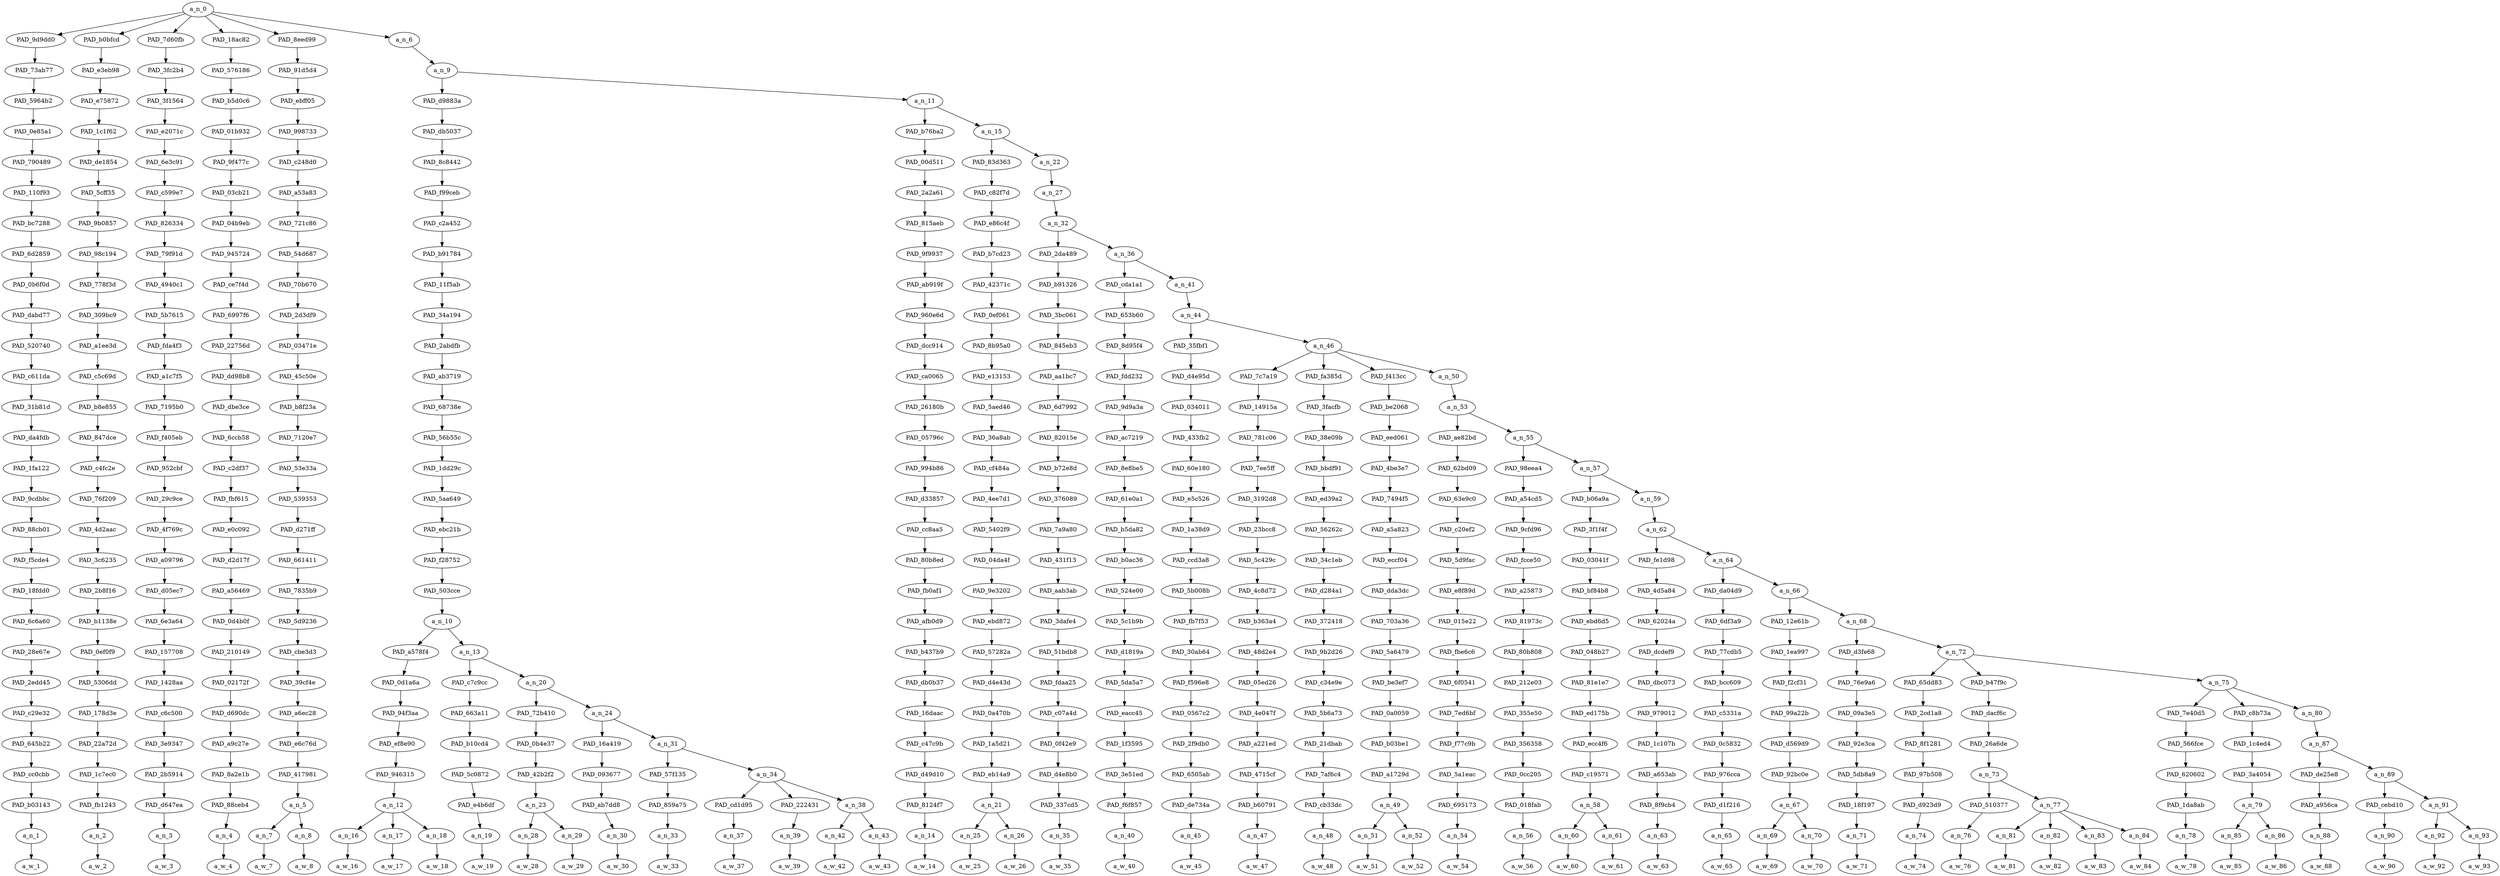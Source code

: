 strict digraph "" {
	a_n_0	[div_dir=1,
		index=0,
		level=28,
		pos="4.092929486875181,28!",
		text_span="[0, 1, 2, 3, 4, 5, 6, 7, 8, 9, 10, 11, 12, 13, 14, 15, 16, 17, 18, 19, 20, 21, 22, 23, 24, 25, 26, 27, 28, 29, 30, 31, 32, 33, 34, \
35, 36, 37, 38, 39, 40, 41, 42, 43, 44, 45, 46, 47, 48, 49]",
		value=1.00000000];
	PAD_9d9dd0	[div_dir=1,
		index=0,
		level=27,
		pos="0.0,27!",
		text_span="[0]",
		value=0.03488823];
	a_n_0 -> PAD_9d9dd0;
	PAD_b0bfcd	[div_dir=1,
		index=1,
		level=27,
		pos="1.0,27!",
		text_span="[1]",
		value=0.03386563];
	a_n_0 -> PAD_b0bfcd;
	PAD_7d60fb	[div_dir=1,
		index=2,
		level=27,
		pos="2.0,27!",
		text_span="[2]",
		value=0.02651448];
	a_n_0 -> PAD_7d60fb;
	PAD_18ac82	[div_dir=-1,
		index=3,
		level=27,
		pos="3.0,27!",
		text_span="[3]",
		value=0.02880794];
	a_n_0 -> PAD_18ac82;
	PAD_8eed99	[div_dir=-1,
		index=4,
		level=27,
		pos="4.5,27!",
		text_span="[4, 5]",
		value=0.06568886];
	a_n_0 -> PAD_8eed99;
	a_n_6	[div_dir=1,
		index=5,
		level=27,
		pos="14.057576921251085,27!",
		text_span="[6, 7, 8, 9, 10, 11, 12, 13, 14, 15, 16, 17, 18, 19, 20, 21, 22, 23, 24, 25, 26, 27, 28, 29, 30, 31, 32, 33, 34, 35, 36, 37, 38, \
39, 40, 41, 42, 43, 44, 45, 46, 47, 48, 49]",
		value=0.81017638];
	a_n_0 -> a_n_6;
	PAD_73ab77	[div_dir=1,
		index=0,
		level=26,
		pos="0.0,26!",
		text_span="[0]",
		value=0.03488823];
	PAD_9d9dd0 -> PAD_73ab77;
	PAD_5964b2	[div_dir=1,
		index=0,
		level=25,
		pos="0.0,25!",
		text_span="[0]",
		value=0.03488823];
	PAD_73ab77 -> PAD_5964b2;
	PAD_0e85a1	[div_dir=1,
		index=0,
		level=24,
		pos="0.0,24!",
		text_span="[0]",
		value=0.03488823];
	PAD_5964b2 -> PAD_0e85a1;
	PAD_790489	[div_dir=1,
		index=0,
		level=23,
		pos="0.0,23!",
		text_span="[0]",
		value=0.03488823];
	PAD_0e85a1 -> PAD_790489;
	PAD_110f93	[div_dir=1,
		index=0,
		level=22,
		pos="0.0,22!",
		text_span="[0]",
		value=0.03488823];
	PAD_790489 -> PAD_110f93;
	PAD_bc7288	[div_dir=1,
		index=0,
		level=21,
		pos="0.0,21!",
		text_span="[0]",
		value=0.03488823];
	PAD_110f93 -> PAD_bc7288;
	PAD_6d2859	[div_dir=1,
		index=0,
		level=20,
		pos="0.0,20!",
		text_span="[0]",
		value=0.03488823];
	PAD_bc7288 -> PAD_6d2859;
	PAD_0b6f0d	[div_dir=1,
		index=0,
		level=19,
		pos="0.0,19!",
		text_span="[0]",
		value=0.03488823];
	PAD_6d2859 -> PAD_0b6f0d;
	PAD_dabd77	[div_dir=1,
		index=0,
		level=18,
		pos="0.0,18!",
		text_span="[0]",
		value=0.03488823];
	PAD_0b6f0d -> PAD_dabd77;
	PAD_520740	[div_dir=1,
		index=0,
		level=17,
		pos="0.0,17!",
		text_span="[0]",
		value=0.03488823];
	PAD_dabd77 -> PAD_520740;
	PAD_c611da	[div_dir=1,
		index=0,
		level=16,
		pos="0.0,16!",
		text_span="[0]",
		value=0.03488823];
	PAD_520740 -> PAD_c611da;
	PAD_31b81d	[div_dir=1,
		index=0,
		level=15,
		pos="0.0,15!",
		text_span="[0]",
		value=0.03488823];
	PAD_c611da -> PAD_31b81d;
	PAD_da4fdb	[div_dir=1,
		index=0,
		level=14,
		pos="0.0,14!",
		text_span="[0]",
		value=0.03488823];
	PAD_31b81d -> PAD_da4fdb;
	PAD_1fa122	[div_dir=1,
		index=0,
		level=13,
		pos="0.0,13!",
		text_span="[0]",
		value=0.03488823];
	PAD_da4fdb -> PAD_1fa122;
	PAD_9cdbbc	[div_dir=1,
		index=0,
		level=12,
		pos="0.0,12!",
		text_span="[0]",
		value=0.03488823];
	PAD_1fa122 -> PAD_9cdbbc;
	PAD_88cb01	[div_dir=1,
		index=0,
		level=11,
		pos="0.0,11!",
		text_span="[0]",
		value=0.03488823];
	PAD_9cdbbc -> PAD_88cb01;
	PAD_f5cde4	[div_dir=1,
		index=0,
		level=10,
		pos="0.0,10!",
		text_span="[0]",
		value=0.03488823];
	PAD_88cb01 -> PAD_f5cde4;
	PAD_18fdd0	[div_dir=1,
		index=0,
		level=9,
		pos="0.0,9!",
		text_span="[0]",
		value=0.03488823];
	PAD_f5cde4 -> PAD_18fdd0;
	PAD_6c6a60	[div_dir=1,
		index=0,
		level=8,
		pos="0.0,8!",
		text_span="[0]",
		value=0.03488823];
	PAD_18fdd0 -> PAD_6c6a60;
	PAD_28e67e	[div_dir=1,
		index=0,
		level=7,
		pos="0.0,7!",
		text_span="[0]",
		value=0.03488823];
	PAD_6c6a60 -> PAD_28e67e;
	PAD_2edd45	[div_dir=1,
		index=0,
		level=6,
		pos="0.0,6!",
		text_span="[0]",
		value=0.03488823];
	PAD_28e67e -> PAD_2edd45;
	PAD_c29e32	[div_dir=1,
		index=0,
		level=5,
		pos="0.0,5!",
		text_span="[0]",
		value=0.03488823];
	PAD_2edd45 -> PAD_c29e32;
	PAD_645b22	[div_dir=1,
		index=0,
		level=4,
		pos="0.0,4!",
		text_span="[0]",
		value=0.03488823];
	PAD_c29e32 -> PAD_645b22;
	PAD_cc0cbb	[div_dir=1,
		index=0,
		level=3,
		pos="0.0,3!",
		text_span="[0]",
		value=0.03488823];
	PAD_645b22 -> PAD_cc0cbb;
	PAD_b03143	[div_dir=1,
		index=0,
		level=2,
		pos="0.0,2!",
		text_span="[0]",
		value=0.03488823];
	PAD_cc0cbb -> PAD_b03143;
	a_n_1	[div_dir=1,
		index=0,
		level=1,
		pos="0.0,1!",
		text_span="[0]",
		value=0.03488823];
	PAD_b03143 -> a_n_1;
	a_w_1	[div_dir=0,
		index=0,
		level=0,
		pos="0,0!",
		text_span="[0]",
		value="<user>"];
	a_n_1 -> a_w_1;
	PAD_e3eb98	[div_dir=1,
		index=1,
		level=26,
		pos="1.0,26!",
		text_span="[1]",
		value=0.03386563];
	PAD_b0bfcd -> PAD_e3eb98;
	PAD_e75872	[div_dir=1,
		index=1,
		level=25,
		pos="1.0,25!",
		text_span="[1]",
		value=0.03386563];
	PAD_e3eb98 -> PAD_e75872;
	PAD_1c1f62	[div_dir=1,
		index=1,
		level=24,
		pos="1.0,24!",
		text_span="[1]",
		value=0.03386563];
	PAD_e75872 -> PAD_1c1f62;
	PAD_de1854	[div_dir=1,
		index=1,
		level=23,
		pos="1.0,23!",
		text_span="[1]",
		value=0.03386563];
	PAD_1c1f62 -> PAD_de1854;
	PAD_5cff35	[div_dir=1,
		index=1,
		level=22,
		pos="1.0,22!",
		text_span="[1]",
		value=0.03386563];
	PAD_de1854 -> PAD_5cff35;
	PAD_9b0857	[div_dir=1,
		index=1,
		level=21,
		pos="1.0,21!",
		text_span="[1]",
		value=0.03386563];
	PAD_5cff35 -> PAD_9b0857;
	PAD_98c194	[div_dir=1,
		index=1,
		level=20,
		pos="1.0,20!",
		text_span="[1]",
		value=0.03386563];
	PAD_9b0857 -> PAD_98c194;
	PAD_778f3d	[div_dir=1,
		index=1,
		level=19,
		pos="1.0,19!",
		text_span="[1]",
		value=0.03386563];
	PAD_98c194 -> PAD_778f3d;
	PAD_309bc9	[div_dir=1,
		index=1,
		level=18,
		pos="1.0,18!",
		text_span="[1]",
		value=0.03386563];
	PAD_778f3d -> PAD_309bc9;
	PAD_a1ee3d	[div_dir=1,
		index=1,
		level=17,
		pos="1.0,17!",
		text_span="[1]",
		value=0.03386563];
	PAD_309bc9 -> PAD_a1ee3d;
	PAD_c5c69d	[div_dir=1,
		index=1,
		level=16,
		pos="1.0,16!",
		text_span="[1]",
		value=0.03386563];
	PAD_a1ee3d -> PAD_c5c69d;
	PAD_b8e855	[div_dir=1,
		index=1,
		level=15,
		pos="1.0,15!",
		text_span="[1]",
		value=0.03386563];
	PAD_c5c69d -> PAD_b8e855;
	PAD_847dce	[div_dir=1,
		index=1,
		level=14,
		pos="1.0,14!",
		text_span="[1]",
		value=0.03386563];
	PAD_b8e855 -> PAD_847dce;
	PAD_c4fc2e	[div_dir=1,
		index=1,
		level=13,
		pos="1.0,13!",
		text_span="[1]",
		value=0.03386563];
	PAD_847dce -> PAD_c4fc2e;
	PAD_76f209	[div_dir=1,
		index=1,
		level=12,
		pos="1.0,12!",
		text_span="[1]",
		value=0.03386563];
	PAD_c4fc2e -> PAD_76f209;
	PAD_4d2aac	[div_dir=1,
		index=1,
		level=11,
		pos="1.0,11!",
		text_span="[1]",
		value=0.03386563];
	PAD_76f209 -> PAD_4d2aac;
	PAD_3c6235	[div_dir=1,
		index=1,
		level=10,
		pos="1.0,10!",
		text_span="[1]",
		value=0.03386563];
	PAD_4d2aac -> PAD_3c6235;
	PAD_2b8f16	[div_dir=1,
		index=1,
		level=9,
		pos="1.0,9!",
		text_span="[1]",
		value=0.03386563];
	PAD_3c6235 -> PAD_2b8f16;
	PAD_b1138e	[div_dir=1,
		index=1,
		level=8,
		pos="1.0,8!",
		text_span="[1]",
		value=0.03386563];
	PAD_2b8f16 -> PAD_b1138e;
	PAD_0ef0f9	[div_dir=1,
		index=1,
		level=7,
		pos="1.0,7!",
		text_span="[1]",
		value=0.03386563];
	PAD_b1138e -> PAD_0ef0f9;
	PAD_5306dd	[div_dir=1,
		index=1,
		level=6,
		pos="1.0,6!",
		text_span="[1]",
		value=0.03386563];
	PAD_0ef0f9 -> PAD_5306dd;
	PAD_178d3e	[div_dir=1,
		index=1,
		level=5,
		pos="1.0,5!",
		text_span="[1]",
		value=0.03386563];
	PAD_5306dd -> PAD_178d3e;
	PAD_22a72d	[div_dir=1,
		index=1,
		level=4,
		pos="1.0,4!",
		text_span="[1]",
		value=0.03386563];
	PAD_178d3e -> PAD_22a72d;
	PAD_1c7ec0	[div_dir=1,
		index=1,
		level=3,
		pos="1.0,3!",
		text_span="[1]",
		value=0.03386563];
	PAD_22a72d -> PAD_1c7ec0;
	PAD_fb1243	[div_dir=1,
		index=1,
		level=2,
		pos="1.0,2!",
		text_span="[1]",
		value=0.03386563];
	PAD_1c7ec0 -> PAD_fb1243;
	a_n_2	[div_dir=1,
		index=1,
		level=1,
		pos="1.0,1!",
		text_span="[1]",
		value=0.03386563];
	PAD_fb1243 -> a_n_2;
	a_w_2	[div_dir=0,
		index=1,
		level=0,
		pos="1,0!",
		text_span="[1]",
		value="<user>1"];
	a_n_2 -> a_w_2;
	PAD_3fc2b4	[div_dir=1,
		index=2,
		level=26,
		pos="2.0,26!",
		text_span="[2]",
		value=0.02651448];
	PAD_7d60fb -> PAD_3fc2b4;
	PAD_3f1564	[div_dir=1,
		index=2,
		level=25,
		pos="2.0,25!",
		text_span="[2]",
		value=0.02651448];
	PAD_3fc2b4 -> PAD_3f1564;
	PAD_e2071c	[div_dir=1,
		index=2,
		level=24,
		pos="2.0,24!",
		text_span="[2]",
		value=0.02651448];
	PAD_3f1564 -> PAD_e2071c;
	PAD_6e3c91	[div_dir=1,
		index=2,
		level=23,
		pos="2.0,23!",
		text_span="[2]",
		value=0.02651448];
	PAD_e2071c -> PAD_6e3c91;
	PAD_c599e7	[div_dir=1,
		index=2,
		level=22,
		pos="2.0,22!",
		text_span="[2]",
		value=0.02651448];
	PAD_6e3c91 -> PAD_c599e7;
	PAD_826334	[div_dir=1,
		index=2,
		level=21,
		pos="2.0,21!",
		text_span="[2]",
		value=0.02651448];
	PAD_c599e7 -> PAD_826334;
	PAD_79f91d	[div_dir=1,
		index=2,
		level=20,
		pos="2.0,20!",
		text_span="[2]",
		value=0.02651448];
	PAD_826334 -> PAD_79f91d;
	PAD_4940c1	[div_dir=1,
		index=2,
		level=19,
		pos="2.0,19!",
		text_span="[2]",
		value=0.02651448];
	PAD_79f91d -> PAD_4940c1;
	PAD_5b7615	[div_dir=1,
		index=2,
		level=18,
		pos="2.0,18!",
		text_span="[2]",
		value=0.02651448];
	PAD_4940c1 -> PAD_5b7615;
	PAD_fda4f3	[div_dir=1,
		index=2,
		level=17,
		pos="2.0,17!",
		text_span="[2]",
		value=0.02651448];
	PAD_5b7615 -> PAD_fda4f3;
	PAD_a1c7f5	[div_dir=1,
		index=2,
		level=16,
		pos="2.0,16!",
		text_span="[2]",
		value=0.02651448];
	PAD_fda4f3 -> PAD_a1c7f5;
	PAD_7195b0	[div_dir=1,
		index=2,
		level=15,
		pos="2.0,15!",
		text_span="[2]",
		value=0.02651448];
	PAD_a1c7f5 -> PAD_7195b0;
	PAD_f405eb	[div_dir=1,
		index=2,
		level=14,
		pos="2.0,14!",
		text_span="[2]",
		value=0.02651448];
	PAD_7195b0 -> PAD_f405eb;
	PAD_952cbf	[div_dir=1,
		index=2,
		level=13,
		pos="2.0,13!",
		text_span="[2]",
		value=0.02651448];
	PAD_f405eb -> PAD_952cbf;
	PAD_29c9ce	[div_dir=1,
		index=2,
		level=12,
		pos="2.0,12!",
		text_span="[2]",
		value=0.02651448];
	PAD_952cbf -> PAD_29c9ce;
	PAD_4f769c	[div_dir=1,
		index=2,
		level=11,
		pos="2.0,11!",
		text_span="[2]",
		value=0.02651448];
	PAD_29c9ce -> PAD_4f769c;
	PAD_a09796	[div_dir=1,
		index=2,
		level=10,
		pos="2.0,10!",
		text_span="[2]",
		value=0.02651448];
	PAD_4f769c -> PAD_a09796;
	PAD_d05ec7	[div_dir=1,
		index=2,
		level=9,
		pos="2.0,9!",
		text_span="[2]",
		value=0.02651448];
	PAD_a09796 -> PAD_d05ec7;
	PAD_6e3a64	[div_dir=1,
		index=2,
		level=8,
		pos="2.0,8!",
		text_span="[2]",
		value=0.02651448];
	PAD_d05ec7 -> PAD_6e3a64;
	PAD_157708	[div_dir=1,
		index=2,
		level=7,
		pos="2.0,7!",
		text_span="[2]",
		value=0.02651448];
	PAD_6e3a64 -> PAD_157708;
	PAD_1428aa	[div_dir=1,
		index=2,
		level=6,
		pos="2.0,6!",
		text_span="[2]",
		value=0.02651448];
	PAD_157708 -> PAD_1428aa;
	PAD_c6c500	[div_dir=1,
		index=2,
		level=5,
		pos="2.0,5!",
		text_span="[2]",
		value=0.02651448];
	PAD_1428aa -> PAD_c6c500;
	PAD_3e9347	[div_dir=1,
		index=2,
		level=4,
		pos="2.0,4!",
		text_span="[2]",
		value=0.02651448];
	PAD_c6c500 -> PAD_3e9347;
	PAD_2b5914	[div_dir=1,
		index=2,
		level=3,
		pos="2.0,3!",
		text_span="[2]",
		value=0.02651448];
	PAD_3e9347 -> PAD_2b5914;
	PAD_d647ea	[div_dir=1,
		index=2,
		level=2,
		pos="2.0,2!",
		text_span="[2]",
		value=0.02651448];
	PAD_2b5914 -> PAD_d647ea;
	a_n_3	[div_dir=1,
		index=2,
		level=1,
		pos="2.0,1!",
		text_span="[2]",
		value=0.02651448];
	PAD_d647ea -> a_n_3;
	a_w_3	[div_dir=0,
		index=2,
		level=0,
		pos="2,0!",
		text_span="[2]",
		value=self];
	a_n_3 -> a_w_3;
	PAD_576186	[div_dir=-1,
		index=3,
		level=26,
		pos="3.0,26!",
		text_span="[3]",
		value=0.02880794];
	PAD_18ac82 -> PAD_576186;
	PAD_b5d0c6	[div_dir=-1,
		index=3,
		level=25,
		pos="3.0,25!",
		text_span="[3]",
		value=0.02880794];
	PAD_576186 -> PAD_b5d0c6;
	PAD_01b932	[div_dir=-1,
		index=3,
		level=24,
		pos="3.0,24!",
		text_span="[3]",
		value=0.02880794];
	PAD_b5d0c6 -> PAD_01b932;
	PAD_9f477c	[div_dir=-1,
		index=3,
		level=23,
		pos="3.0,23!",
		text_span="[3]",
		value=0.02880794];
	PAD_01b932 -> PAD_9f477c;
	PAD_03cb21	[div_dir=-1,
		index=3,
		level=22,
		pos="3.0,22!",
		text_span="[3]",
		value=0.02880794];
	PAD_9f477c -> PAD_03cb21;
	PAD_04b9eb	[div_dir=-1,
		index=3,
		level=21,
		pos="3.0,21!",
		text_span="[3]",
		value=0.02880794];
	PAD_03cb21 -> PAD_04b9eb;
	PAD_945724	[div_dir=-1,
		index=3,
		level=20,
		pos="3.0,20!",
		text_span="[3]",
		value=0.02880794];
	PAD_04b9eb -> PAD_945724;
	PAD_ce7f4d	[div_dir=-1,
		index=3,
		level=19,
		pos="3.0,19!",
		text_span="[3]",
		value=0.02880794];
	PAD_945724 -> PAD_ce7f4d;
	PAD_6997f6	[div_dir=-1,
		index=3,
		level=18,
		pos="3.0,18!",
		text_span="[3]",
		value=0.02880794];
	PAD_ce7f4d -> PAD_6997f6;
	PAD_22756d	[div_dir=-1,
		index=3,
		level=17,
		pos="3.0,17!",
		text_span="[3]",
		value=0.02880794];
	PAD_6997f6 -> PAD_22756d;
	PAD_dd98b8	[div_dir=-1,
		index=3,
		level=16,
		pos="3.0,16!",
		text_span="[3]",
		value=0.02880794];
	PAD_22756d -> PAD_dd98b8;
	PAD_dbe3ce	[div_dir=-1,
		index=3,
		level=15,
		pos="3.0,15!",
		text_span="[3]",
		value=0.02880794];
	PAD_dd98b8 -> PAD_dbe3ce;
	PAD_6ccb58	[div_dir=-1,
		index=3,
		level=14,
		pos="3.0,14!",
		text_span="[3]",
		value=0.02880794];
	PAD_dbe3ce -> PAD_6ccb58;
	PAD_c2df37	[div_dir=-1,
		index=3,
		level=13,
		pos="3.0,13!",
		text_span="[3]",
		value=0.02880794];
	PAD_6ccb58 -> PAD_c2df37;
	PAD_fbf615	[div_dir=-1,
		index=3,
		level=12,
		pos="3.0,12!",
		text_span="[3]",
		value=0.02880794];
	PAD_c2df37 -> PAD_fbf615;
	PAD_e0c092	[div_dir=-1,
		index=3,
		level=11,
		pos="3.0,11!",
		text_span="[3]",
		value=0.02880794];
	PAD_fbf615 -> PAD_e0c092;
	PAD_d2d17f	[div_dir=-1,
		index=3,
		level=10,
		pos="3.0,10!",
		text_span="[3]",
		value=0.02880794];
	PAD_e0c092 -> PAD_d2d17f;
	PAD_a56469	[div_dir=-1,
		index=3,
		level=9,
		pos="3.0,9!",
		text_span="[3]",
		value=0.02880794];
	PAD_d2d17f -> PAD_a56469;
	PAD_0d4b0f	[div_dir=-1,
		index=3,
		level=8,
		pos="3.0,8!",
		text_span="[3]",
		value=0.02880794];
	PAD_a56469 -> PAD_0d4b0f;
	PAD_210149	[div_dir=-1,
		index=3,
		level=7,
		pos="3.0,7!",
		text_span="[3]",
		value=0.02880794];
	PAD_0d4b0f -> PAD_210149;
	PAD_02172f	[div_dir=-1,
		index=3,
		level=6,
		pos="3.0,6!",
		text_span="[3]",
		value=0.02880794];
	PAD_210149 -> PAD_02172f;
	PAD_d690dc	[div_dir=-1,
		index=3,
		level=5,
		pos="3.0,5!",
		text_span="[3]",
		value=0.02880794];
	PAD_02172f -> PAD_d690dc;
	PAD_a9c27e	[div_dir=-1,
		index=3,
		level=4,
		pos="3.0,4!",
		text_span="[3]",
		value=0.02880794];
	PAD_d690dc -> PAD_a9c27e;
	PAD_8a2e1b	[div_dir=-1,
		index=3,
		level=3,
		pos="3.0,3!",
		text_span="[3]",
		value=0.02880794];
	PAD_a9c27e -> PAD_8a2e1b;
	PAD_88ceb4	[div_dir=-1,
		index=3,
		level=2,
		pos="3.0,2!",
		text_span="[3]",
		value=0.02880794];
	PAD_8a2e1b -> PAD_88ceb4;
	a_n_4	[div_dir=-1,
		index=3,
		level=1,
		pos="3.0,1!",
		text_span="[3]",
		value=0.02880794];
	PAD_88ceb4 -> a_n_4;
	a_w_4	[div_dir=0,
		index=3,
		level=0,
		pos="3,0!",
		text_span="[3]",
		value=defense];
	a_n_4 -> a_w_4;
	PAD_91d5d4	[div_dir=-1,
		index=4,
		level=26,
		pos="4.5,26!",
		text_span="[4, 5]",
		value=0.06568886];
	PAD_8eed99 -> PAD_91d5d4;
	PAD_ebff05	[div_dir=-1,
		index=4,
		level=25,
		pos="4.5,25!",
		text_span="[4, 5]",
		value=0.06568886];
	PAD_91d5d4 -> PAD_ebff05;
	PAD_998733	[div_dir=-1,
		index=4,
		level=24,
		pos="4.5,24!",
		text_span="[4, 5]",
		value=0.06568886];
	PAD_ebff05 -> PAD_998733;
	PAD_c248d0	[div_dir=-1,
		index=4,
		level=23,
		pos="4.5,23!",
		text_span="[4, 5]",
		value=0.06568886];
	PAD_998733 -> PAD_c248d0;
	PAD_a53a83	[div_dir=-1,
		index=4,
		level=22,
		pos="4.5,22!",
		text_span="[4, 5]",
		value=0.06568886];
	PAD_c248d0 -> PAD_a53a83;
	PAD_721c86	[div_dir=-1,
		index=4,
		level=21,
		pos="4.5,21!",
		text_span="[4, 5]",
		value=0.06568886];
	PAD_a53a83 -> PAD_721c86;
	PAD_54d687	[div_dir=-1,
		index=4,
		level=20,
		pos="4.5,20!",
		text_span="[4, 5]",
		value=0.06568886];
	PAD_721c86 -> PAD_54d687;
	PAD_70b670	[div_dir=-1,
		index=4,
		level=19,
		pos="4.5,19!",
		text_span="[4, 5]",
		value=0.06568886];
	PAD_54d687 -> PAD_70b670;
	PAD_2d3df9	[div_dir=-1,
		index=4,
		level=18,
		pos="4.5,18!",
		text_span="[4, 5]",
		value=0.06568886];
	PAD_70b670 -> PAD_2d3df9;
	PAD_03471e	[div_dir=-1,
		index=4,
		level=17,
		pos="4.5,17!",
		text_span="[4, 5]",
		value=0.06568886];
	PAD_2d3df9 -> PAD_03471e;
	PAD_45c50e	[div_dir=-1,
		index=4,
		level=16,
		pos="4.5,16!",
		text_span="[4, 5]",
		value=0.06568886];
	PAD_03471e -> PAD_45c50e;
	PAD_b8f23a	[div_dir=-1,
		index=4,
		level=15,
		pos="4.5,15!",
		text_span="[4, 5]",
		value=0.06568886];
	PAD_45c50e -> PAD_b8f23a;
	PAD_7120e7	[div_dir=-1,
		index=4,
		level=14,
		pos="4.5,14!",
		text_span="[4, 5]",
		value=0.06568886];
	PAD_b8f23a -> PAD_7120e7;
	PAD_53e33a	[div_dir=-1,
		index=4,
		level=13,
		pos="4.5,13!",
		text_span="[4, 5]",
		value=0.06568886];
	PAD_7120e7 -> PAD_53e33a;
	PAD_539353	[div_dir=-1,
		index=4,
		level=12,
		pos="4.5,12!",
		text_span="[4, 5]",
		value=0.06568886];
	PAD_53e33a -> PAD_539353;
	PAD_d271ff	[div_dir=-1,
		index=4,
		level=11,
		pos="4.5,11!",
		text_span="[4, 5]",
		value=0.06568886];
	PAD_539353 -> PAD_d271ff;
	PAD_661411	[div_dir=-1,
		index=4,
		level=10,
		pos="4.5,10!",
		text_span="[4, 5]",
		value=0.06568886];
	PAD_d271ff -> PAD_661411;
	PAD_7835b9	[div_dir=-1,
		index=4,
		level=9,
		pos="4.5,9!",
		text_span="[4, 5]",
		value=0.06568886];
	PAD_661411 -> PAD_7835b9;
	PAD_5d9236	[div_dir=-1,
		index=4,
		level=8,
		pos="4.5,8!",
		text_span="[4, 5]",
		value=0.06568886];
	PAD_7835b9 -> PAD_5d9236;
	PAD_cbe3d3	[div_dir=-1,
		index=4,
		level=7,
		pos="4.5,7!",
		text_span="[4, 5]",
		value=0.06568886];
	PAD_5d9236 -> PAD_cbe3d3;
	PAD_39cf4e	[div_dir=-1,
		index=4,
		level=6,
		pos="4.5,6!",
		text_span="[4, 5]",
		value=0.06568886];
	PAD_cbe3d3 -> PAD_39cf4e;
	PAD_a6ec28	[div_dir=-1,
		index=4,
		level=5,
		pos="4.5,5!",
		text_span="[4, 5]",
		value=0.06568886];
	PAD_39cf4e -> PAD_a6ec28;
	PAD_e6c76d	[div_dir=-1,
		index=4,
		level=4,
		pos="4.5,4!",
		text_span="[4, 5]",
		value=0.06568886];
	PAD_a6ec28 -> PAD_e6c76d;
	PAD_417981	[div_dir=-1,
		index=4,
		level=3,
		pos="4.5,3!",
		text_span="[4, 5]",
		value=0.06568886];
	PAD_e6c76d -> PAD_417981;
	a_n_5	[div_dir=-1,
		index=4,
		level=2,
		pos="4.5,2!",
		text_span="[4, 5]",
		value=0.06568886];
	PAD_417981 -> a_n_5;
	a_n_7	[div_dir=-1,
		index=4,
		level=1,
		pos="4.0,1!",
		text_span="[4]",
		value=0.02888705];
	a_n_5 -> a_n_7;
	a_n_8	[div_dir=-1,
		index=5,
		level=1,
		pos="5.0,1!",
		text_span="[5]",
		value=0.03657760];
	a_n_5 -> a_n_8;
	a_w_7	[div_dir=0,
		index=4,
		level=0,
		pos="4,0!",
		text_span="[4]",
		value=your];
	a_n_7 -> a_w_7;
	a_w_8	[div_dir=0,
		index=5,
		level=0,
		pos="5,0!",
		text_span="[5]",
		value=shit];
	a_n_8 -> a_w_8;
	a_n_9	[div_dir=1,
		index=5,
		level=26,
		pos="14.057576921251085,26!",
		text_span="[6, 7, 8, 9, 10, 11, 12, 13, 14, 15, 16, 17, 18, 19, 20, 21, 22, 23, 24, 25, 26, 27, 28, 29, 30, 31, 32, 33, 34, 35, 36, 37, 38, \
39, 40, 41, 42, 43, 44, 45, 46, 47, 48, 49]",
		value=0.81008155];
	a_n_6 -> a_n_9;
	PAD_d9883a	[div_dir=1,
		index=5,
		level=25,
		pos="8.703125,25!",
		text_span="[6, 7, 8, 9, 10, 11, 12, 13, 14, 15, 16, 17]",
		value=0.25400284];
	a_n_9 -> PAD_d9883a;
	a_n_11	[div_dir=1,
		index=6,
		level=25,
		pos="19.41202884250217,25!",
		text_span="[18, 19, 20, 21, 22, 23, 24, 25, 26, 27, 28, 29, 30, 31, 32, 33, 34, 35, 36, 37, 38, 39, 40, 41, 42, 43, 44, 45, 46, 47, 48, 49]",
		value=0.55598389];
	a_n_9 -> a_n_11;
	PAD_db5037	[div_dir=1,
		index=5,
		level=24,
		pos="8.703125,24!",
		text_span="[6, 7, 8, 9, 10, 11, 12, 13, 14, 15, 16, 17]",
		value=0.25400284];
	PAD_d9883a -> PAD_db5037;
	PAD_8c8442	[div_dir=1,
		index=5,
		level=23,
		pos="8.703125,23!",
		text_span="[6, 7, 8, 9, 10, 11, 12, 13, 14, 15, 16, 17]",
		value=0.25400284];
	PAD_db5037 -> PAD_8c8442;
	PAD_f99ceb	[div_dir=1,
		index=5,
		level=22,
		pos="8.703125,22!",
		text_span="[6, 7, 8, 9, 10, 11, 12, 13, 14, 15, 16, 17]",
		value=0.25400284];
	PAD_8c8442 -> PAD_f99ceb;
	PAD_c2a452	[div_dir=1,
		index=5,
		level=21,
		pos="8.703125,21!",
		text_span="[6, 7, 8, 9, 10, 11, 12, 13, 14, 15, 16, 17]",
		value=0.25400284];
	PAD_f99ceb -> PAD_c2a452;
	PAD_b91784	[div_dir=1,
		index=5,
		level=20,
		pos="8.703125,20!",
		text_span="[6, 7, 8, 9, 10, 11, 12, 13, 14, 15, 16, 17]",
		value=0.25400284];
	PAD_c2a452 -> PAD_b91784;
	PAD_11f5ab	[div_dir=1,
		index=5,
		level=19,
		pos="8.703125,19!",
		text_span="[6, 7, 8, 9, 10, 11, 12, 13, 14, 15, 16, 17]",
		value=0.25400284];
	PAD_b91784 -> PAD_11f5ab;
	PAD_34a194	[div_dir=1,
		index=5,
		level=18,
		pos="8.703125,18!",
		text_span="[6, 7, 8, 9, 10, 11, 12, 13, 14, 15, 16, 17]",
		value=0.25400284];
	PAD_11f5ab -> PAD_34a194;
	PAD_2abdfb	[div_dir=1,
		index=5,
		level=17,
		pos="8.703125,17!",
		text_span="[6, 7, 8, 9, 10, 11, 12, 13, 14, 15, 16, 17]",
		value=0.25400284];
	PAD_34a194 -> PAD_2abdfb;
	PAD_ab3719	[div_dir=1,
		index=5,
		level=16,
		pos="8.703125,16!",
		text_span="[6, 7, 8, 9, 10, 11, 12, 13, 14, 15, 16, 17]",
		value=0.25400284];
	PAD_2abdfb -> PAD_ab3719;
	PAD_68738e	[div_dir=1,
		index=5,
		level=15,
		pos="8.703125,15!",
		text_span="[6, 7, 8, 9, 10, 11, 12, 13, 14, 15, 16, 17]",
		value=0.25400284];
	PAD_ab3719 -> PAD_68738e;
	PAD_56b55c	[div_dir=1,
		index=5,
		level=14,
		pos="8.703125,14!",
		text_span="[6, 7, 8, 9, 10, 11, 12, 13, 14, 15, 16, 17]",
		value=0.25400284];
	PAD_68738e -> PAD_56b55c;
	PAD_1dd29c	[div_dir=1,
		index=5,
		level=13,
		pos="8.703125,13!",
		text_span="[6, 7, 8, 9, 10, 11, 12, 13, 14, 15, 16, 17]",
		value=0.25400284];
	PAD_56b55c -> PAD_1dd29c;
	PAD_5aa649	[div_dir=1,
		index=5,
		level=12,
		pos="8.703125,12!",
		text_span="[6, 7, 8, 9, 10, 11, 12, 13, 14, 15, 16, 17]",
		value=0.25400284];
	PAD_1dd29c -> PAD_5aa649;
	PAD_ebc21b	[div_dir=1,
		index=5,
		level=11,
		pos="8.703125,11!",
		text_span="[6, 7, 8, 9, 10, 11, 12, 13, 14, 15, 16, 17]",
		value=0.25400284];
	PAD_5aa649 -> PAD_ebc21b;
	PAD_f28752	[div_dir=1,
		index=5,
		level=10,
		pos="8.703125,10!",
		text_span="[6, 7, 8, 9, 10, 11, 12, 13, 14, 15, 16, 17]",
		value=0.25400284];
	PAD_ebc21b -> PAD_f28752;
	PAD_503cce	[div_dir=1,
		index=5,
		level=9,
		pos="8.703125,9!",
		text_span="[6, 7, 8, 9, 10, 11, 12, 13, 14, 15, 16, 17]",
		value=0.25400284];
	PAD_f28752 -> PAD_503cce;
	a_n_10	[div_dir=1,
		index=5,
		level=8,
		pos="8.703125,8!",
		text_span="[6, 7, 8, 9, 10, 11, 12, 13, 14, 15, 16, 17]",
		value=0.25400284];
	PAD_503cce -> a_n_10;
	PAD_a578f4	[div_dir=1,
		index=5,
		level=7,
		pos="7.0,7!",
		text_span="[6, 7, 8]",
		value=0.05561021];
	a_n_10 -> PAD_a578f4;
	a_n_13	[div_dir=1,
		index=6,
		level=7,
		pos="10.40625,7!",
		text_span="[9, 10, 11, 12, 13, 14, 15, 16, 17]",
		value=0.19825579];
	a_n_10 -> a_n_13;
	PAD_0d1a6a	[div_dir=1,
		index=5,
		level=6,
		pos="7.0,6!",
		text_span="[6, 7, 8]",
		value=0.05561021];
	PAD_a578f4 -> PAD_0d1a6a;
	PAD_94f3aa	[div_dir=1,
		index=5,
		level=5,
		pos="7.0,5!",
		text_span="[6, 7, 8]",
		value=0.05561021];
	PAD_0d1a6a -> PAD_94f3aa;
	PAD_ef8e90	[div_dir=1,
		index=5,
		level=4,
		pos="7.0,4!",
		text_span="[6, 7, 8]",
		value=0.05561021];
	PAD_94f3aa -> PAD_ef8e90;
	PAD_946315	[div_dir=1,
		index=5,
		level=3,
		pos="7.0,3!",
		text_span="[6, 7, 8]",
		value=0.05561021];
	PAD_ef8e90 -> PAD_946315;
	a_n_12	[div_dir=1,
		index=5,
		level=2,
		pos="7.0,2!",
		text_span="[6, 7, 8]",
		value=0.05561021];
	PAD_946315 -> a_n_12;
	a_n_16	[div_dir=-1,
		index=6,
		level=1,
		pos="6.0,1!",
		text_span="[6]",
		value=0.01755359];
	a_n_12 -> a_n_16;
	a_n_17	[div_dir=1,
		index=7,
		level=1,
		pos="7.0,1!",
		text_span="[7]",
		value=0.01905235];
	a_n_12 -> a_n_17;
	a_n_18	[div_dir=1,
		index=8,
		level=1,
		pos="8.0,1!",
		text_span="[8]",
		value=0.01891581];
	a_n_12 -> a_n_18;
	a_w_16	[div_dir=0,
		index=6,
		level=0,
		pos="6,0!",
		text_span="[6]",
		value=the];
	a_n_16 -> a_w_16;
	a_w_17	[div_dir=0,
		index=7,
		level=0,
		pos="7,0!",
		text_span="[7]",
		value=police];
	a_n_17 -> a_w_17;
	a_w_18	[div_dir=0,
		index=8,
		level=0,
		pos="8,0!",
		text_span="[8]",
		value=officials];
	a_n_18 -> a_w_18;
	PAD_c7c9cc	[div_dir=1,
		index=6,
		level=6,
		pos="9.0,6!",
		text_span="[9]",
		value=0.02223831];
	a_n_13 -> PAD_c7c9cc;
	a_n_20	[div_dir=1,
		index=7,
		level=6,
		pos="11.8125,6!",
		text_span="[10, 11, 12, 13, 14, 15, 16, 17]",
		value=0.17590985];
	a_n_13 -> a_n_20;
	PAD_663a11	[div_dir=1,
		index=6,
		level=5,
		pos="9.0,5!",
		text_span="[9]",
		value=0.02223831];
	PAD_c7c9cc -> PAD_663a11;
	PAD_b10cd4	[div_dir=1,
		index=6,
		level=4,
		pos="9.0,4!",
		text_span="[9]",
		value=0.02223831];
	PAD_663a11 -> PAD_b10cd4;
	PAD_5c0872	[div_dir=1,
		index=6,
		level=3,
		pos="9.0,3!",
		text_span="[9]",
		value=0.02223831];
	PAD_b10cd4 -> PAD_5c0872;
	PAD_e4b6df	[div_dir=1,
		index=6,
		level=2,
		pos="9.0,2!",
		text_span="[9]",
		value=0.02223831];
	PAD_5c0872 -> PAD_e4b6df;
	a_n_19	[div_dir=1,
		index=9,
		level=1,
		pos="9.0,1!",
		text_span="[9]",
		value=0.02223831];
	PAD_e4b6df -> a_n_19;
	a_w_19	[div_dir=0,
		index=9,
		level=0,
		pos="9,0!",
		text_span="[9]",
		value=in];
	a_n_19 -> a_w_19;
	PAD_72b410	[div_dir=1,
		index=7,
		level=5,
		pos="10.5,5!",
		text_span="[10, 11]",
		value=0.05669552];
	a_n_20 -> PAD_72b410;
	a_n_24	[div_dir=1,
		index=8,
		level=5,
		pos="13.125,5!",
		text_span="[12, 13, 14, 15, 16, 17]",
		value=0.11915258];
	a_n_20 -> a_n_24;
	PAD_0b4e37	[div_dir=1,
		index=7,
		level=4,
		pos="10.5,4!",
		text_span="[10, 11]",
		value=0.05669552];
	PAD_72b410 -> PAD_0b4e37;
	PAD_42b2f2	[div_dir=1,
		index=7,
		level=3,
		pos="10.5,3!",
		text_span="[10, 11]",
		value=0.05669552];
	PAD_0b4e37 -> PAD_42b2f2;
	a_n_23	[div_dir=1,
		index=7,
		level=2,
		pos="10.5,2!",
		text_span="[10, 11]",
		value=0.05669552];
	PAD_42b2f2 -> a_n_23;
	a_n_28	[div_dir=1,
		index=10,
		level=1,
		pos="10.0,1!",
		text_span="[10]",
		value=0.02729612];
	a_n_23 -> a_n_28;
	a_n_29	[div_dir=-1,
		index=11,
		level=1,
		pos="11.0,1!",
		text_span="[11]",
		value=0.02936239];
	a_n_23 -> a_n_29;
	a_w_28	[div_dir=0,
		index=10,
		level=0,
		pos="10,0!",
		text_span="[10]",
		value=white];
	a_n_28 -> a_w_28;
	a_w_29	[div_dir=0,
		index=11,
		level=0,
		pos="11,0!",
		text_span="[11]",
		value=shirt];
	a_n_29 -> a_w_29;
	PAD_16a419	[div_dir=1,
		index=8,
		level=4,
		pos="12.0,4!",
		text_span="[12]",
		value=0.01629022];
	a_n_24 -> PAD_16a419;
	a_n_31	[div_dir=1,
		index=9,
		level=4,
		pos="14.25,4!",
		text_span="[13, 14, 15, 16, 17]",
		value=0.10281232];
	a_n_24 -> a_n_31;
	PAD_093677	[div_dir=1,
		index=8,
		level=3,
		pos="12.0,3!",
		text_span="[12]",
		value=0.01629022];
	PAD_16a419 -> PAD_093677;
	PAD_ab7dd8	[div_dir=1,
		index=8,
		level=2,
		pos="12.0,2!",
		text_span="[12]",
		value=0.01629022];
	PAD_093677 -> PAD_ab7dd8;
	a_n_30	[div_dir=1,
		index=12,
		level=1,
		pos="12.0,1!",
		text_span="[12]",
		value=0.01629022];
	PAD_ab7dd8 -> a_n_30;
	a_w_30	[div_dir=0,
		index=12,
		level=0,
		pos="12,0!",
		text_span="[12]",
		value=sitting];
	a_n_30 -> a_w_30;
	PAD_57f135	[div_dir=1,
		index=9,
		level=3,
		pos="13.0,3!",
		text_span="[13]",
		value=0.01433254];
	a_n_31 -> PAD_57f135;
	a_n_34	[div_dir=1,
		index=10,
		level=3,
		pos="15.5,3!",
		text_span="[14, 15, 16, 17]",
		value=0.08844659];
	a_n_31 -> a_n_34;
	PAD_859a75	[div_dir=1,
		index=9,
		level=2,
		pos="13.0,2!",
		text_span="[13]",
		value=0.01433254];
	PAD_57f135 -> PAD_859a75;
	a_n_33	[div_dir=1,
		index=13,
		level=1,
		pos="13.0,1!",
		text_span="[13]",
		value=0.01433254];
	PAD_859a75 -> a_n_33;
	a_w_33	[div_dir=0,
		index=13,
		level=0,
		pos="13,0!",
		text_span="[13]",
		value=in1];
	a_n_33 -> a_w_33;
	PAD_cd1d95	[div_dir=1,
		index=10,
		level=2,
		pos="14.0,2!",
		text_span="[14]",
		value=0.01512094];
	a_n_34 -> PAD_cd1d95;
	PAD_222431	[div_dir=1,
		index=12,
		level=2,
		pos="17.0,2!",
		text_span="[17]",
		value=0.01954932];
	a_n_34 -> PAD_222431;
	a_n_38	[div_dir=-1,
		index=11,
		level=2,
		pos="15.5,2!",
		text_span="[15, 16]",
		value=0.05377102];
	a_n_34 -> a_n_38;
	a_n_37	[div_dir=1,
		index=14,
		level=1,
		pos="14.0,1!",
		text_span="[14]",
		value=0.01512094];
	PAD_cd1d95 -> a_n_37;
	a_w_37	[div_dir=0,
		index=14,
		level=0,
		pos="14,0!",
		text_span="[14]",
		value=their];
	a_n_37 -> a_w_37;
	a_n_39	[div_dir=1,
		index=17,
		level=1,
		pos="17.0,1!",
		text_span="[17]",
		value=0.01954932];
	PAD_222431 -> a_n_39;
	a_w_39	[div_dir=0,
		index=17,
		level=0,
		pos="17,0!",
		text_span="[17]",
		value=office];
	a_n_39 -> a_w_39;
	a_n_42	[div_dir=-1,
		index=15,
		level=1,
		pos="15.0,1!",
		text_span="[15]",
		value=0.02852049];
	a_n_38 -> a_n_42;
	a_n_43	[div_dir=-1,
		index=16,
		level=1,
		pos="16.0,1!",
		text_span="[16]",
		value=0.02521015];
	a_n_38 -> a_n_43;
	a_w_42	[div_dir=0,
		index=15,
		level=0,
		pos="15,0!",
		text_span="[15]",
		value=air];
	a_n_42 -> a_w_42;
	a_w_43	[div_dir=0,
		index=16,
		level=0,
		pos="16,0!",
		text_span="[16]",
		value=con];
	a_n_43 -> a_w_43;
	PAD_b76ba2	[div_dir=-1,
		index=6,
		level=24,
		pos="18.0,24!",
		text_span="[18]",
		value=0.01492291];
	a_n_11 -> PAD_b76ba2;
	a_n_15	[div_dir=1,
		index=7,
		level=24,
		pos="20.82405768500434,24!",
		text_span="[19, 20, 21, 22, 23, 24, 25, 26, 27, 28, 29, 30, 31, 32, 33, 34, 35, 36, 37, 38, 39, 40, 41, 42, 43, 44, 45, 46, 47, 48, 49]",
		value=0.54103056];
	a_n_11 -> a_n_15;
	PAD_00d511	[div_dir=-1,
		index=6,
		level=23,
		pos="18.0,23!",
		text_span="[18]",
		value=0.01492291];
	PAD_b76ba2 -> PAD_00d511;
	PAD_2a2a61	[div_dir=-1,
		index=6,
		level=22,
		pos="18.0,22!",
		text_span="[18]",
		value=0.01492291];
	PAD_00d511 -> PAD_2a2a61;
	PAD_815aeb	[div_dir=-1,
		index=6,
		level=21,
		pos="18.0,21!",
		text_span="[18]",
		value=0.01492291];
	PAD_2a2a61 -> PAD_815aeb;
	PAD_9f9937	[div_dir=-1,
		index=6,
		level=20,
		pos="18.0,20!",
		text_span="[18]",
		value=0.01492291];
	PAD_815aeb -> PAD_9f9937;
	PAD_ab919f	[div_dir=-1,
		index=6,
		level=19,
		pos="18.0,19!",
		text_span="[18]",
		value=0.01492291];
	PAD_9f9937 -> PAD_ab919f;
	PAD_960e6d	[div_dir=-1,
		index=6,
		level=18,
		pos="18.0,18!",
		text_span="[18]",
		value=0.01492291];
	PAD_ab919f -> PAD_960e6d;
	PAD_dcc914	[div_dir=-1,
		index=6,
		level=17,
		pos="18.0,17!",
		text_span="[18]",
		value=0.01492291];
	PAD_960e6d -> PAD_dcc914;
	PAD_ca0065	[div_dir=-1,
		index=6,
		level=16,
		pos="18.0,16!",
		text_span="[18]",
		value=0.01492291];
	PAD_dcc914 -> PAD_ca0065;
	PAD_26180b	[div_dir=-1,
		index=6,
		level=15,
		pos="18.0,15!",
		text_span="[18]",
		value=0.01492291];
	PAD_ca0065 -> PAD_26180b;
	PAD_05796c	[div_dir=-1,
		index=6,
		level=14,
		pos="18.0,14!",
		text_span="[18]",
		value=0.01492291];
	PAD_26180b -> PAD_05796c;
	PAD_994b86	[div_dir=-1,
		index=6,
		level=13,
		pos="18.0,13!",
		text_span="[18]",
		value=0.01492291];
	PAD_05796c -> PAD_994b86;
	PAD_d33857	[div_dir=-1,
		index=6,
		level=12,
		pos="18.0,12!",
		text_span="[18]",
		value=0.01492291];
	PAD_994b86 -> PAD_d33857;
	PAD_cc8aa5	[div_dir=-1,
		index=6,
		level=11,
		pos="18.0,11!",
		text_span="[18]",
		value=0.01492291];
	PAD_d33857 -> PAD_cc8aa5;
	PAD_80b8ed	[div_dir=-1,
		index=6,
		level=10,
		pos="18.0,10!",
		text_span="[18]",
		value=0.01492291];
	PAD_cc8aa5 -> PAD_80b8ed;
	PAD_fb0af1	[div_dir=-1,
		index=6,
		level=9,
		pos="18.0,9!",
		text_span="[18]",
		value=0.01492291];
	PAD_80b8ed -> PAD_fb0af1;
	PAD_afb0d9	[div_dir=-1,
		index=6,
		level=8,
		pos="18.0,8!",
		text_span="[18]",
		value=0.01492291];
	PAD_fb0af1 -> PAD_afb0d9;
	PAD_b437b9	[div_dir=-1,
		index=7,
		level=7,
		pos="18.0,7!",
		text_span="[18]",
		value=0.01492291];
	PAD_afb0d9 -> PAD_b437b9;
	PAD_db0b37	[div_dir=-1,
		index=8,
		level=6,
		pos="18.0,6!",
		text_span="[18]",
		value=0.01492291];
	PAD_b437b9 -> PAD_db0b37;
	PAD_16daac	[div_dir=-1,
		index=9,
		level=5,
		pos="18.0,5!",
		text_span="[18]",
		value=0.01492291];
	PAD_db0b37 -> PAD_16daac;
	PAD_c47c9b	[div_dir=-1,
		index=10,
		level=4,
		pos="18.0,4!",
		text_span="[18]",
		value=0.01492291];
	PAD_16daac -> PAD_c47c9b;
	PAD_d49d10	[div_dir=-1,
		index=11,
		level=3,
		pos="18.0,3!",
		text_span="[18]",
		value=0.01492291];
	PAD_c47c9b -> PAD_d49d10;
	PAD_8124f7	[div_dir=-1,
		index=13,
		level=2,
		pos="18.0,2!",
		text_span="[18]",
		value=0.01492291];
	PAD_d49d10 -> PAD_8124f7;
	a_n_14	[div_dir=-1,
		index=18,
		level=1,
		pos="18.0,1!",
		text_span="[18]",
		value=0.01492291];
	PAD_8124f7 -> a_n_14;
	a_w_14	[div_dir=0,
		index=18,
		level=0,
		pos="18,0!",
		text_span="[18]",
		value=are];
	a_n_14 -> a_w_14;
	PAD_83d363	[div_dir=-1,
		index=7,
		level=23,
		pos="19.5,23!",
		text_span="[19, 20]",
		value=0.02552827];
	a_n_15 -> PAD_83d363;
	a_n_22	[div_dir=1,
		index=8,
		level=23,
		pos="22.148115370008682,23!",
		text_span="[21, 22, 23, 24, 25, 26, 27, 28, 29, 30, 31, 32, 33, 34, 35, 36, 37, 38, 39, 40, 41, 42, 43, 44, 45, 46, 47, 48, 49]",
		value=0.51545136];
	a_n_15 -> a_n_22;
	PAD_c82f7d	[div_dir=-1,
		index=7,
		level=22,
		pos="19.5,22!",
		text_span="[19, 20]",
		value=0.02552827];
	PAD_83d363 -> PAD_c82f7d;
	PAD_e86c4f	[div_dir=-1,
		index=7,
		level=21,
		pos="19.5,21!",
		text_span="[19, 20]",
		value=0.02552827];
	PAD_c82f7d -> PAD_e86c4f;
	PAD_b7cd23	[div_dir=-1,
		index=7,
		level=20,
		pos="19.5,20!",
		text_span="[19, 20]",
		value=0.02552827];
	PAD_e86c4f -> PAD_b7cd23;
	PAD_42371c	[div_dir=-1,
		index=7,
		level=19,
		pos="19.5,19!",
		text_span="[19, 20]",
		value=0.02552827];
	PAD_b7cd23 -> PAD_42371c;
	PAD_0ef061	[div_dir=-1,
		index=7,
		level=18,
		pos="19.5,18!",
		text_span="[19, 20]",
		value=0.02552827];
	PAD_42371c -> PAD_0ef061;
	PAD_8b95a0	[div_dir=-1,
		index=7,
		level=17,
		pos="19.5,17!",
		text_span="[19, 20]",
		value=0.02552827];
	PAD_0ef061 -> PAD_8b95a0;
	PAD_e13153	[div_dir=-1,
		index=7,
		level=16,
		pos="19.5,16!",
		text_span="[19, 20]",
		value=0.02552827];
	PAD_8b95a0 -> PAD_e13153;
	PAD_5aed46	[div_dir=-1,
		index=7,
		level=15,
		pos="19.5,15!",
		text_span="[19, 20]",
		value=0.02552827];
	PAD_e13153 -> PAD_5aed46;
	PAD_36a8ab	[div_dir=-1,
		index=7,
		level=14,
		pos="19.5,14!",
		text_span="[19, 20]",
		value=0.02552827];
	PAD_5aed46 -> PAD_36a8ab;
	PAD_cf484a	[div_dir=-1,
		index=7,
		level=13,
		pos="19.5,13!",
		text_span="[19, 20]",
		value=0.02552827];
	PAD_36a8ab -> PAD_cf484a;
	PAD_4ee7d1	[div_dir=-1,
		index=7,
		level=12,
		pos="19.5,12!",
		text_span="[19, 20]",
		value=0.02552827];
	PAD_cf484a -> PAD_4ee7d1;
	PAD_5402f9	[div_dir=-1,
		index=7,
		level=11,
		pos="19.5,11!",
		text_span="[19, 20]",
		value=0.02552827];
	PAD_4ee7d1 -> PAD_5402f9;
	PAD_04da4f	[div_dir=-1,
		index=7,
		level=10,
		pos="19.5,10!",
		text_span="[19, 20]",
		value=0.02552827];
	PAD_5402f9 -> PAD_04da4f;
	PAD_9e3202	[div_dir=-1,
		index=7,
		level=9,
		pos="19.5,9!",
		text_span="[19, 20]",
		value=0.02552827];
	PAD_04da4f -> PAD_9e3202;
	PAD_ebd872	[div_dir=-1,
		index=7,
		level=8,
		pos="19.5,8!",
		text_span="[19, 20]",
		value=0.02552827];
	PAD_9e3202 -> PAD_ebd872;
	PAD_57282a	[div_dir=-1,
		index=8,
		level=7,
		pos="19.5,7!",
		text_span="[19, 20]",
		value=0.02552827];
	PAD_ebd872 -> PAD_57282a;
	PAD_d4e43d	[div_dir=-1,
		index=9,
		level=6,
		pos="19.5,6!",
		text_span="[19, 20]",
		value=0.02552827];
	PAD_57282a -> PAD_d4e43d;
	PAD_0a470b	[div_dir=-1,
		index=10,
		level=5,
		pos="19.5,5!",
		text_span="[19, 20]",
		value=0.02552827];
	PAD_d4e43d -> PAD_0a470b;
	PAD_1a5d21	[div_dir=-1,
		index=11,
		level=4,
		pos="19.5,4!",
		text_span="[19, 20]",
		value=0.02552827];
	PAD_0a470b -> PAD_1a5d21;
	PAD_eb14a9	[div_dir=-1,
		index=12,
		level=3,
		pos="19.5,3!",
		text_span="[19, 20]",
		value=0.02552827];
	PAD_1a5d21 -> PAD_eb14a9;
	a_n_21	[div_dir=-1,
		index=14,
		level=2,
		pos="19.5,2!",
		text_span="[19, 20]",
		value=0.02552827];
	PAD_eb14a9 -> a_n_21;
	a_n_25	[div_dir=-1,
		index=19,
		level=1,
		pos="19.0,1!",
		text_span="[19]",
		value=0.01216607];
	a_n_21 -> a_n_25;
	a_n_26	[div_dir=1,
		index=20,
		level=1,
		pos="20.0,1!",
		text_span="[20]",
		value=0.01334620];
	a_n_21 -> a_n_26;
	a_w_25	[div_dir=0,
		index=19,
		level=0,
		pos="19,0!",
		text_span="[19]",
		value=the1];
	a_n_25 -> a_w_25;
	a_w_26	[div_dir=0,
		index=20,
		level=0,
		pos="20,0!",
		text_span="[20]",
		value=one];
	a_n_26 -> a_w_26;
	a_n_27	[div_dir=1,
		index=8,
		level=22,
		pos="22.148115370008682,22!",
		text_span="[21, 22, 23, 24, 25, 26, 27, 28, 29, 30, 31, 32, 33, 34, 35, 36, 37, 38, 39, 40, 41, 42, 43, 44, 45, 46, 47, 48, 49]",
		value=0.51539481];
	a_n_22 -> a_n_27;
	a_n_32	[div_dir=1,
		index=8,
		level=21,
		pos="22.148115370008682,21!",
		text_span="[21, 22, 23, 24, 25, 26, 27, 28, 29, 30, 31, 32, 33, 34, 35, 36, 37, 38, 39, 40, 41, 42, 43, 44, 45, 46, 47, 48, 49]",
		value=0.51533825];
	a_n_27 -> a_n_32;
	PAD_2da489	[div_dir=1,
		index=8,
		level=20,
		pos="21.0,20!",
		text_span="[21]",
		value=0.01187375];
	a_n_32 -> PAD_2da489;
	a_n_36	[div_dir=1,
		index=9,
		level=20,
		pos="23.29623074001736,20!",
		text_span="[22, 23, 24, 25, 26, 27, 28, 29, 30, 31, 32, 33, 34, 35, 36, 37, 38, 39, 40, 41, 42, 43, 44, 45, 46, 47, 48, 49]",
		value=0.50340794];
	a_n_32 -> a_n_36;
	PAD_b91326	[div_dir=1,
		index=8,
		level=19,
		pos="21.0,19!",
		text_span="[21]",
		value=0.01187375];
	PAD_2da489 -> PAD_b91326;
	PAD_3bc061	[div_dir=1,
		index=8,
		level=18,
		pos="21.0,18!",
		text_span="[21]",
		value=0.01187375];
	PAD_b91326 -> PAD_3bc061;
	PAD_845eb3	[div_dir=1,
		index=8,
		level=17,
		pos="21.0,17!",
		text_span="[21]",
		value=0.01187375];
	PAD_3bc061 -> PAD_845eb3;
	PAD_aa1bc7	[div_dir=1,
		index=8,
		level=16,
		pos="21.0,16!",
		text_span="[21]",
		value=0.01187375];
	PAD_845eb3 -> PAD_aa1bc7;
	PAD_6d7992	[div_dir=1,
		index=8,
		level=15,
		pos="21.0,15!",
		text_span="[21]",
		value=0.01187375];
	PAD_aa1bc7 -> PAD_6d7992;
	PAD_82015e	[div_dir=1,
		index=8,
		level=14,
		pos="21.0,14!",
		text_span="[21]",
		value=0.01187375];
	PAD_6d7992 -> PAD_82015e;
	PAD_b72e8d	[div_dir=1,
		index=8,
		level=13,
		pos="21.0,13!",
		text_span="[21]",
		value=0.01187375];
	PAD_82015e -> PAD_b72e8d;
	PAD_376089	[div_dir=1,
		index=8,
		level=12,
		pos="21.0,12!",
		text_span="[21]",
		value=0.01187375];
	PAD_b72e8d -> PAD_376089;
	PAD_7a9a80	[div_dir=1,
		index=8,
		level=11,
		pos="21.0,11!",
		text_span="[21]",
		value=0.01187375];
	PAD_376089 -> PAD_7a9a80;
	PAD_431f13	[div_dir=1,
		index=8,
		level=10,
		pos="21.0,10!",
		text_span="[21]",
		value=0.01187375];
	PAD_7a9a80 -> PAD_431f13;
	PAD_aab3ab	[div_dir=1,
		index=8,
		level=9,
		pos="21.0,9!",
		text_span="[21]",
		value=0.01187375];
	PAD_431f13 -> PAD_aab3ab;
	PAD_3dafe4	[div_dir=1,
		index=8,
		level=8,
		pos="21.0,8!",
		text_span="[21]",
		value=0.01187375];
	PAD_aab3ab -> PAD_3dafe4;
	PAD_51bdb8	[div_dir=1,
		index=9,
		level=7,
		pos="21.0,7!",
		text_span="[21]",
		value=0.01187375];
	PAD_3dafe4 -> PAD_51bdb8;
	PAD_fdaa25	[div_dir=1,
		index=10,
		level=6,
		pos="21.0,6!",
		text_span="[21]",
		value=0.01187375];
	PAD_51bdb8 -> PAD_fdaa25;
	PAD_c07a4d	[div_dir=1,
		index=11,
		level=5,
		pos="21.0,5!",
		text_span="[21]",
		value=0.01187375];
	PAD_fdaa25 -> PAD_c07a4d;
	PAD_0f42e9	[div_dir=1,
		index=12,
		level=4,
		pos="21.0,4!",
		text_span="[21]",
		value=0.01187375];
	PAD_c07a4d -> PAD_0f42e9;
	PAD_d4e8b0	[div_dir=1,
		index=13,
		level=3,
		pos="21.0,3!",
		text_span="[21]",
		value=0.01187375];
	PAD_0f42e9 -> PAD_d4e8b0;
	PAD_337cd5	[div_dir=1,
		index=15,
		level=2,
		pos="21.0,2!",
		text_span="[21]",
		value=0.01187375];
	PAD_d4e8b0 -> PAD_337cd5;
	a_n_35	[div_dir=1,
		index=21,
		level=1,
		pos="21.0,1!",
		text_span="[21]",
		value=0.01187375];
	PAD_337cd5 -> a_n_35;
	a_w_35	[div_dir=0,
		index=21,
		level=0,
		pos="21,0!",
		text_span="[21]",
		value=to];
	a_n_35 -> a_w_35;
	PAD_cda1a1	[div_dir=-1,
		index=9,
		level=19,
		pos="22.0,19!",
		text_span="[22]",
		value=0.01439683];
	a_n_36 -> PAD_cda1a1;
	a_n_41	[div_dir=1,
		index=10,
		level=19,
		pos="24.59246148003472,19!",
		text_span="[23, 24, 25, 26, 27, 28, 29, 30, 31, 32, 33, 34, 35, 36, 37, 38, 39, 40, 41, 42, 43, 44, 45, 46, 47, 48, 49]",
		value=0.48895610];
	a_n_36 -> a_n_41;
	PAD_653b60	[div_dir=-1,
		index=9,
		level=18,
		pos="22.0,18!",
		text_span="[22]",
		value=0.01439683];
	PAD_cda1a1 -> PAD_653b60;
	PAD_8d95f4	[div_dir=-1,
		index=9,
		level=17,
		pos="22.0,17!",
		text_span="[22]",
		value=0.01439683];
	PAD_653b60 -> PAD_8d95f4;
	PAD_fdd232	[div_dir=-1,
		index=9,
		level=16,
		pos="22.0,16!",
		text_span="[22]",
		value=0.01439683];
	PAD_8d95f4 -> PAD_fdd232;
	PAD_9d9a3a	[div_dir=-1,
		index=9,
		level=15,
		pos="22.0,15!",
		text_span="[22]",
		value=0.01439683];
	PAD_fdd232 -> PAD_9d9a3a;
	PAD_ac7219	[div_dir=-1,
		index=9,
		level=14,
		pos="22.0,14!",
		text_span="[22]",
		value=0.01439683];
	PAD_9d9a3a -> PAD_ac7219;
	PAD_8e8be5	[div_dir=-1,
		index=9,
		level=13,
		pos="22.0,13!",
		text_span="[22]",
		value=0.01439683];
	PAD_ac7219 -> PAD_8e8be5;
	PAD_61e0a1	[div_dir=-1,
		index=9,
		level=12,
		pos="22.0,12!",
		text_span="[22]",
		value=0.01439683];
	PAD_8e8be5 -> PAD_61e0a1;
	PAD_b5da82	[div_dir=-1,
		index=9,
		level=11,
		pos="22.0,11!",
		text_span="[22]",
		value=0.01439683];
	PAD_61e0a1 -> PAD_b5da82;
	PAD_b0ac36	[div_dir=-1,
		index=9,
		level=10,
		pos="22.0,10!",
		text_span="[22]",
		value=0.01439683];
	PAD_b5da82 -> PAD_b0ac36;
	PAD_524e00	[div_dir=-1,
		index=9,
		level=9,
		pos="22.0,9!",
		text_span="[22]",
		value=0.01439683];
	PAD_b0ac36 -> PAD_524e00;
	PAD_5c1b9b	[div_dir=-1,
		index=9,
		level=8,
		pos="22.0,8!",
		text_span="[22]",
		value=0.01439683];
	PAD_524e00 -> PAD_5c1b9b;
	PAD_d1819a	[div_dir=-1,
		index=10,
		level=7,
		pos="22.0,7!",
		text_span="[22]",
		value=0.01439683];
	PAD_5c1b9b -> PAD_d1819a;
	PAD_5da5a7	[div_dir=-1,
		index=11,
		level=6,
		pos="22.0,6!",
		text_span="[22]",
		value=0.01439683];
	PAD_d1819a -> PAD_5da5a7;
	PAD_eacc45	[div_dir=-1,
		index=12,
		level=5,
		pos="22.0,5!",
		text_span="[22]",
		value=0.01439683];
	PAD_5da5a7 -> PAD_eacc45;
	PAD_1f3595	[div_dir=-1,
		index=13,
		level=4,
		pos="22.0,4!",
		text_span="[22]",
		value=0.01439683];
	PAD_eacc45 -> PAD_1f3595;
	PAD_3e51ed	[div_dir=-1,
		index=14,
		level=3,
		pos="22.0,3!",
		text_span="[22]",
		value=0.01439683];
	PAD_1f3595 -> PAD_3e51ed;
	PAD_f6f857	[div_dir=-1,
		index=16,
		level=2,
		pos="22.0,2!",
		text_span="[22]",
		value=0.01439683];
	PAD_3e51ed -> PAD_f6f857;
	a_n_40	[div_dir=-1,
		index=22,
		level=1,
		pos="22.0,1!",
		text_span="[22]",
		value=0.01439683];
	PAD_f6f857 -> a_n_40;
	a_w_40	[div_dir=0,
		index=22,
		level=0,
		pos="22,0!",
		text_span="[22]",
		value=blame];
	a_n_40 -> a_w_40;
	a_n_44	[div_dir=1,
		index=10,
		level=18,
		pos="24.59246148003472,18!",
		text_span="[23, 24, 25, 26, 27, 28, 29, 30, 31, 32, 33, 34, 35, 36, 37, 38, 39, 40, 41, 42, 43, 44, 45, 46, 47, 48, 49]",
		value=0.48888306];
	a_n_41 -> a_n_44;
	PAD_35fbf1	[div_dir=1,
		index=10,
		level=17,
		pos="23.0,17!",
		text_span="[23]",
		value=0.01224009];
	a_n_44 -> PAD_35fbf1;
	a_n_46	[div_dir=1,
		index=11,
		level=17,
		pos="26.184922960069443,17!",
		text_span="[24, 25, 26, 27, 28, 29, 30, 31, 32, 33, 34, 35, 36, 37, 38, 39, 40, 41, 42, 43, 44, 45, 46, 47, 48, 49]",
		value=0.47656994];
	a_n_44 -> a_n_46;
	PAD_d4e95d	[div_dir=1,
		index=10,
		level=16,
		pos="23.0,16!",
		text_span="[23]",
		value=0.01224009];
	PAD_35fbf1 -> PAD_d4e95d;
	PAD_034011	[div_dir=1,
		index=10,
		level=15,
		pos="23.0,15!",
		text_span="[23]",
		value=0.01224009];
	PAD_d4e95d -> PAD_034011;
	PAD_433fb2	[div_dir=1,
		index=10,
		level=14,
		pos="23.0,14!",
		text_span="[23]",
		value=0.01224009];
	PAD_034011 -> PAD_433fb2;
	PAD_60e180	[div_dir=1,
		index=10,
		level=13,
		pos="23.0,13!",
		text_span="[23]",
		value=0.01224009];
	PAD_433fb2 -> PAD_60e180;
	PAD_e5c526	[div_dir=1,
		index=10,
		level=12,
		pos="23.0,12!",
		text_span="[23]",
		value=0.01224009];
	PAD_60e180 -> PAD_e5c526;
	PAD_1a38d9	[div_dir=1,
		index=10,
		level=11,
		pos="23.0,11!",
		text_span="[23]",
		value=0.01224009];
	PAD_e5c526 -> PAD_1a38d9;
	PAD_ccd3a8	[div_dir=1,
		index=10,
		level=10,
		pos="23.0,10!",
		text_span="[23]",
		value=0.01224009];
	PAD_1a38d9 -> PAD_ccd3a8;
	PAD_5b008b	[div_dir=1,
		index=10,
		level=9,
		pos="23.0,9!",
		text_span="[23]",
		value=0.01224009];
	PAD_ccd3a8 -> PAD_5b008b;
	PAD_fb7f53	[div_dir=1,
		index=10,
		level=8,
		pos="23.0,8!",
		text_span="[23]",
		value=0.01224009];
	PAD_5b008b -> PAD_fb7f53;
	PAD_30ab64	[div_dir=1,
		index=11,
		level=7,
		pos="23.0,7!",
		text_span="[23]",
		value=0.01224009];
	PAD_fb7f53 -> PAD_30ab64;
	PAD_f596e8	[div_dir=1,
		index=12,
		level=6,
		pos="23.0,6!",
		text_span="[23]",
		value=0.01224009];
	PAD_30ab64 -> PAD_f596e8;
	PAD_0567c2	[div_dir=1,
		index=13,
		level=5,
		pos="23.0,5!",
		text_span="[23]",
		value=0.01224009];
	PAD_f596e8 -> PAD_0567c2;
	PAD_2f9db0	[div_dir=1,
		index=14,
		level=4,
		pos="23.0,4!",
		text_span="[23]",
		value=0.01224009];
	PAD_0567c2 -> PAD_2f9db0;
	PAD_6505ab	[div_dir=1,
		index=15,
		level=3,
		pos="23.0,3!",
		text_span="[23]",
		value=0.01224009];
	PAD_2f9db0 -> PAD_6505ab;
	PAD_de734a	[div_dir=1,
		index=17,
		level=2,
		pos="23.0,2!",
		text_span="[23]",
		value=0.01224009];
	PAD_6505ab -> PAD_de734a;
	a_n_45	[div_dir=1,
		index=23,
		level=1,
		pos="23.0,1!",
		text_span="[23]",
		value=0.01224009];
	PAD_de734a -> a_n_45;
	a_w_45	[div_dir=0,
		index=23,
		level=0,
		pos="23,0!",
		text_span="[23]",
		value=they];
	a_n_45 -> a_w_45;
	PAD_7c7a19	[div_dir=-1,
		index=11,
		level=16,
		pos="24.0,16!",
		text_span="[24]",
		value=0.01370241];
	a_n_46 -> PAD_7c7a19;
	PAD_fa385d	[div_dir=1,
		index=12,
		level=16,
		pos="25.0,16!",
		text_span="[25]",
		value=0.01034267];
	a_n_46 -> PAD_fa385d;
	PAD_f413cc	[div_dir=1,
		index=13,
		level=16,
		pos="26.5,16!",
		text_span="[26, 27]",
		value=0.02567795];
	a_n_46 -> PAD_f413cc;
	a_n_50	[div_dir=1,
		index=14,
		level=16,
		pos="29.23969184027778,16!",
		text_span="[28, 29, 30, 31, 32, 33, 34, 35, 36, 37, 38, 39, 40, 41, 42, 43, 44, 45, 46, 47, 48, 49]",
		value=0.42678383];
	a_n_46 -> a_n_50;
	PAD_14915a	[div_dir=-1,
		index=11,
		level=15,
		pos="24.0,15!",
		text_span="[24]",
		value=0.01370241];
	PAD_7c7a19 -> PAD_14915a;
	PAD_781c06	[div_dir=-1,
		index=11,
		level=14,
		pos="24.0,14!",
		text_span="[24]",
		value=0.01370241];
	PAD_14915a -> PAD_781c06;
	PAD_7ee5ff	[div_dir=-1,
		index=11,
		level=13,
		pos="24.0,13!",
		text_span="[24]",
		value=0.01370241];
	PAD_781c06 -> PAD_7ee5ff;
	PAD_3192d8	[div_dir=-1,
		index=11,
		level=12,
		pos="24.0,12!",
		text_span="[24]",
		value=0.01370241];
	PAD_7ee5ff -> PAD_3192d8;
	PAD_23bcc8	[div_dir=-1,
		index=11,
		level=11,
		pos="24.0,11!",
		text_span="[24]",
		value=0.01370241];
	PAD_3192d8 -> PAD_23bcc8;
	PAD_5c429c	[div_dir=-1,
		index=11,
		level=10,
		pos="24.0,10!",
		text_span="[24]",
		value=0.01370241];
	PAD_23bcc8 -> PAD_5c429c;
	PAD_4c8d72	[div_dir=-1,
		index=11,
		level=9,
		pos="24.0,9!",
		text_span="[24]",
		value=0.01370241];
	PAD_5c429c -> PAD_4c8d72;
	PAD_b363a4	[div_dir=-1,
		index=11,
		level=8,
		pos="24.0,8!",
		text_span="[24]",
		value=0.01370241];
	PAD_4c8d72 -> PAD_b363a4;
	PAD_48d2e4	[div_dir=-1,
		index=12,
		level=7,
		pos="24.0,7!",
		text_span="[24]",
		value=0.01370241];
	PAD_b363a4 -> PAD_48d2e4;
	PAD_05ed26	[div_dir=-1,
		index=13,
		level=6,
		pos="24.0,6!",
		text_span="[24]",
		value=0.01370241];
	PAD_48d2e4 -> PAD_05ed26;
	PAD_4e047f	[div_dir=-1,
		index=14,
		level=5,
		pos="24.0,5!",
		text_span="[24]",
		value=0.01370241];
	PAD_05ed26 -> PAD_4e047f;
	PAD_a221ed	[div_dir=-1,
		index=15,
		level=4,
		pos="24.0,4!",
		text_span="[24]",
		value=0.01370241];
	PAD_4e047f -> PAD_a221ed;
	PAD_4715cf	[div_dir=-1,
		index=16,
		level=3,
		pos="24.0,3!",
		text_span="[24]",
		value=0.01370241];
	PAD_a221ed -> PAD_4715cf;
	PAD_b60791	[div_dir=-1,
		index=18,
		level=2,
		pos="24.0,2!",
		text_span="[24]",
		value=0.01370241];
	PAD_4715cf -> PAD_b60791;
	a_n_47	[div_dir=-1,
		index=24,
		level=1,
		pos="24.0,1!",
		text_span="[24]",
		value=0.01370241];
	PAD_b60791 -> a_n_47;
	a_w_47	[div_dir=0,
		index=24,
		level=0,
		pos="24,0!",
		text_span="[24]",
		value=trained];
	a_n_47 -> a_w_47;
	PAD_3facfb	[div_dir=1,
		index=12,
		level=15,
		pos="25.0,15!",
		text_span="[25]",
		value=0.01034267];
	PAD_fa385d -> PAD_3facfb;
	PAD_38e09b	[div_dir=1,
		index=12,
		level=14,
		pos="25.0,14!",
		text_span="[25]",
		value=0.01034267];
	PAD_3facfb -> PAD_38e09b;
	PAD_bbdf91	[div_dir=1,
		index=12,
		level=13,
		pos="25.0,13!",
		text_span="[25]",
		value=0.01034267];
	PAD_38e09b -> PAD_bbdf91;
	PAD_ed39a2	[div_dir=1,
		index=12,
		level=12,
		pos="25.0,12!",
		text_span="[25]",
		value=0.01034267];
	PAD_bbdf91 -> PAD_ed39a2;
	PAD_56262c	[div_dir=1,
		index=12,
		level=11,
		pos="25.0,11!",
		text_span="[25]",
		value=0.01034267];
	PAD_ed39a2 -> PAD_56262c;
	PAD_34c1eb	[div_dir=1,
		index=12,
		level=10,
		pos="25.0,10!",
		text_span="[25]",
		value=0.01034267];
	PAD_56262c -> PAD_34c1eb;
	PAD_d284a1	[div_dir=1,
		index=12,
		level=9,
		pos="25.0,9!",
		text_span="[25]",
		value=0.01034267];
	PAD_34c1eb -> PAD_d284a1;
	PAD_372418	[div_dir=1,
		index=12,
		level=8,
		pos="25.0,8!",
		text_span="[25]",
		value=0.01034267];
	PAD_d284a1 -> PAD_372418;
	PAD_9b2d26	[div_dir=1,
		index=13,
		level=7,
		pos="25.0,7!",
		text_span="[25]",
		value=0.01034267];
	PAD_372418 -> PAD_9b2d26;
	PAD_c34e9e	[div_dir=1,
		index=14,
		level=6,
		pos="25.0,6!",
		text_span="[25]",
		value=0.01034267];
	PAD_9b2d26 -> PAD_c34e9e;
	PAD_5b6a73	[div_dir=1,
		index=15,
		level=5,
		pos="25.0,5!",
		text_span="[25]",
		value=0.01034267];
	PAD_c34e9e -> PAD_5b6a73;
	PAD_21dbab	[div_dir=1,
		index=16,
		level=4,
		pos="25.0,4!",
		text_span="[25]",
		value=0.01034267];
	PAD_5b6a73 -> PAD_21dbab;
	PAD_7af6c4	[div_dir=1,
		index=17,
		level=3,
		pos="25.0,3!",
		text_span="[25]",
		value=0.01034267];
	PAD_21dbab -> PAD_7af6c4;
	PAD_cb33dc	[div_dir=1,
		index=19,
		level=2,
		pos="25.0,2!",
		text_span="[25]",
		value=0.01034267];
	PAD_7af6c4 -> PAD_cb33dc;
	a_n_48	[div_dir=1,
		index=25,
		level=1,
		pos="25.0,1!",
		text_span="[25]",
		value=0.01034267];
	PAD_cb33dc -> a_n_48;
	a_w_48	[div_dir=0,
		index=25,
		level=0,
		pos="25,0!",
		text_span="[25]",
		value=up];
	a_n_48 -> a_w_48;
	PAD_be2068	[div_dir=1,
		index=13,
		level=15,
		pos="26.5,15!",
		text_span="[26, 27]",
		value=0.02567795];
	PAD_f413cc -> PAD_be2068;
	PAD_eed061	[div_dir=1,
		index=13,
		level=14,
		pos="26.5,14!",
		text_span="[26, 27]",
		value=0.02567795];
	PAD_be2068 -> PAD_eed061;
	PAD_4be3e7	[div_dir=1,
		index=13,
		level=13,
		pos="26.5,13!",
		text_span="[26, 27]",
		value=0.02567795];
	PAD_eed061 -> PAD_4be3e7;
	PAD_7494f5	[div_dir=1,
		index=13,
		level=12,
		pos="26.5,12!",
		text_span="[26, 27]",
		value=0.02567795];
	PAD_4be3e7 -> PAD_7494f5;
	PAD_a5a823	[div_dir=1,
		index=13,
		level=11,
		pos="26.5,11!",
		text_span="[26, 27]",
		value=0.02567795];
	PAD_7494f5 -> PAD_a5a823;
	PAD_eccf04	[div_dir=1,
		index=13,
		level=10,
		pos="26.5,10!",
		text_span="[26, 27]",
		value=0.02567795];
	PAD_a5a823 -> PAD_eccf04;
	PAD_dda3dc	[div_dir=1,
		index=13,
		level=9,
		pos="26.5,9!",
		text_span="[26, 27]",
		value=0.02567795];
	PAD_eccf04 -> PAD_dda3dc;
	PAD_703a36	[div_dir=1,
		index=13,
		level=8,
		pos="26.5,8!",
		text_span="[26, 27]",
		value=0.02567795];
	PAD_dda3dc -> PAD_703a36;
	PAD_5a6479	[div_dir=1,
		index=14,
		level=7,
		pos="26.5,7!",
		text_span="[26, 27]",
		value=0.02567795];
	PAD_703a36 -> PAD_5a6479;
	PAD_be3ef7	[div_dir=1,
		index=15,
		level=6,
		pos="26.5,6!",
		text_span="[26, 27]",
		value=0.02567795];
	PAD_5a6479 -> PAD_be3ef7;
	PAD_0a0059	[div_dir=1,
		index=16,
		level=5,
		pos="26.5,5!",
		text_span="[26, 27]",
		value=0.02567795];
	PAD_be3ef7 -> PAD_0a0059;
	PAD_b03be1	[div_dir=1,
		index=17,
		level=4,
		pos="26.5,4!",
		text_span="[26, 27]",
		value=0.02567795];
	PAD_0a0059 -> PAD_b03be1;
	PAD_a1729d	[div_dir=1,
		index=18,
		level=3,
		pos="26.5,3!",
		text_span="[26, 27]",
		value=0.02567795];
	PAD_b03be1 -> PAD_a1729d;
	a_n_49	[div_dir=1,
		index=20,
		level=2,
		pos="26.5,2!",
		text_span="[26, 27]",
		value=0.02567795];
	PAD_a1729d -> a_n_49;
	a_n_51	[div_dir=-1,
		index=26,
		level=1,
		pos="26.0,1!",
		text_span="[26]",
		value=0.01024787];
	a_n_49 -> a_n_51;
	a_n_52	[div_dir=1,
		index=27,
		level=1,
		pos="27.0,1!",
		text_span="[27]",
		value=0.01539600];
	a_n_49 -> a_n_52;
	a_w_51	[div_dir=0,
		index=26,
		level=0,
		pos="26,0!",
		text_span="[26]",
		value=the2];
	a_n_51 -> a_w_51;
	a_w_52	[div_dir=0,
		index=27,
		level=0,
		pos="27,0!",
		text_span="[27]",
		value=police1];
	a_n_52 -> a_w_52;
	a_n_53	[div_dir=1,
		index=14,
		level=15,
		pos="29.23969184027778,15!",
		text_span="[28, 29, 30, 31, 32, 33, 34, 35, 36, 37, 38, 39, 40, 41, 42, 43, 44, 45, 46, 47, 48, 49]",
		value=0.42671922];
	a_n_50 -> a_n_53;
	PAD_ae82bd	[div_dir=1,
		index=14,
		level=14,
		pos="28.0,14!",
		text_span="[28]",
		value=0.01277867];
	a_n_53 -> PAD_ae82bd;
	a_n_55	[div_dir=1,
		index=15,
		level=14,
		pos="30.479383680555557,14!",
		text_span="[29, 30, 31, 32, 33, 34, 35, 36, 37, 38, 39, 40, 41, 42, 43, 44, 45, 46, 47, 48, 49]",
		value=0.41387593];
	a_n_53 -> a_n_55;
	PAD_62bd09	[div_dir=1,
		index=14,
		level=13,
		pos="28.0,13!",
		text_span="[28]",
		value=0.01277867];
	PAD_ae82bd -> PAD_62bd09;
	PAD_63e9c0	[div_dir=1,
		index=14,
		level=12,
		pos="28.0,12!",
		text_span="[28]",
		value=0.01277867];
	PAD_62bd09 -> PAD_63e9c0;
	PAD_c20ef2	[div_dir=1,
		index=14,
		level=11,
		pos="28.0,11!",
		text_span="[28]",
		value=0.01277867];
	PAD_63e9c0 -> PAD_c20ef2;
	PAD_5d9fac	[div_dir=1,
		index=14,
		level=10,
		pos="28.0,10!",
		text_span="[28]",
		value=0.01277867];
	PAD_c20ef2 -> PAD_5d9fac;
	PAD_e8f89d	[div_dir=1,
		index=14,
		level=9,
		pos="28.0,9!",
		text_span="[28]",
		value=0.01277867];
	PAD_5d9fac -> PAD_e8f89d;
	PAD_015e22	[div_dir=1,
		index=14,
		level=8,
		pos="28.0,8!",
		text_span="[28]",
		value=0.01277867];
	PAD_e8f89d -> PAD_015e22;
	PAD_fbe6c6	[div_dir=1,
		index=15,
		level=7,
		pos="28.0,7!",
		text_span="[28]",
		value=0.01277867];
	PAD_015e22 -> PAD_fbe6c6;
	PAD_6f0541	[div_dir=1,
		index=16,
		level=6,
		pos="28.0,6!",
		text_span="[28]",
		value=0.01277867];
	PAD_fbe6c6 -> PAD_6f0541;
	PAD_7ed6bf	[div_dir=1,
		index=17,
		level=5,
		pos="28.0,5!",
		text_span="[28]",
		value=0.01277867];
	PAD_6f0541 -> PAD_7ed6bf;
	PAD_f77c9b	[div_dir=1,
		index=18,
		level=4,
		pos="28.0,4!",
		text_span="[28]",
		value=0.01277867];
	PAD_7ed6bf -> PAD_f77c9b;
	PAD_5a1eac	[div_dir=1,
		index=19,
		level=3,
		pos="28.0,3!",
		text_span="[28]",
		value=0.01277867];
	PAD_f77c9b -> PAD_5a1eac;
	PAD_695173	[div_dir=1,
		index=21,
		level=2,
		pos="28.0,2!",
		text_span="[28]",
		value=0.01277867];
	PAD_5a1eac -> PAD_695173;
	a_n_54	[div_dir=1,
		index=28,
		level=1,
		pos="28.0,1!",
		text_span="[28]",
		value=0.01277867];
	PAD_695173 -> a_n_54;
	a_w_54	[div_dir=0,
		index=28,
		level=0,
		pos="28,0!",
		text_span="[28]",
		value=to1];
	a_n_54 -> a_w_54;
	PAD_98eea4	[div_dir=-1,
		index=15,
		level=13,
		pos="29.0,13!",
		text_span="[29]",
		value=0.07485159];
	a_n_55 -> PAD_98eea4;
	a_n_57	[div_dir=1,
		index=16,
		level=13,
		pos="31.95876736111111,13!",
		text_span="[30, 31, 32, 33, 34, 35, 36, 37, 38, 39, 40, 41, 42, 43, 44, 45, 46, 47, 48, 49]",
		value=0.33897071];
	a_n_55 -> a_n_57;
	PAD_a54cd5	[div_dir=-1,
		index=15,
		level=12,
		pos="29.0,12!",
		text_span="[29]",
		value=0.07485159];
	PAD_98eea4 -> PAD_a54cd5;
	PAD_9cfd96	[div_dir=-1,
		index=15,
		level=11,
		pos="29.0,11!",
		text_span="[29]",
		value=0.07485159];
	PAD_a54cd5 -> PAD_9cfd96;
	PAD_fcce50	[div_dir=-1,
		index=15,
		level=10,
		pos="29.0,10!",
		text_span="[29]",
		value=0.07485159];
	PAD_9cfd96 -> PAD_fcce50;
	PAD_a25873	[div_dir=-1,
		index=15,
		level=9,
		pos="29.0,9!",
		text_span="[29]",
		value=0.07485159];
	PAD_fcce50 -> PAD_a25873;
	PAD_81973c	[div_dir=-1,
		index=15,
		level=8,
		pos="29.0,8!",
		text_span="[29]",
		value=0.07485159];
	PAD_a25873 -> PAD_81973c;
	PAD_80b808	[div_dir=-1,
		index=16,
		level=7,
		pos="29.0,7!",
		text_span="[29]",
		value=0.07485159];
	PAD_81973c -> PAD_80b808;
	PAD_212e03	[div_dir=-1,
		index=17,
		level=6,
		pos="29.0,6!",
		text_span="[29]",
		value=0.07485159];
	PAD_80b808 -> PAD_212e03;
	PAD_355e50	[div_dir=-1,
		index=18,
		level=5,
		pos="29.0,5!",
		text_span="[29]",
		value=0.07485159];
	PAD_212e03 -> PAD_355e50;
	PAD_356358	[div_dir=-1,
		index=19,
		level=4,
		pos="29.0,4!",
		text_span="[29]",
		value=0.07485159];
	PAD_355e50 -> PAD_356358;
	PAD_0cc205	[div_dir=-1,
		index=20,
		level=3,
		pos="29.0,3!",
		text_span="[29]",
		value=0.07485159];
	PAD_356358 -> PAD_0cc205;
	PAD_018fab	[div_dir=-1,
		index=22,
		level=2,
		pos="29.0,2!",
		text_span="[29]",
		value=0.07485159];
	PAD_0cc205 -> PAD_018fab;
	a_n_56	[div_dir=-1,
		index=29,
		level=1,
		pos="29.0,1!",
		text_span="[29]",
		value=0.07485159];
	PAD_018fab -> a_n_56;
	a_w_56	[div_dir=0,
		index=29,
		level=0,
		pos="29,0!",
		text_span="[29]",
		value=dehumanize];
	a_n_56 -> a_w_56;
	PAD_b06a9a	[div_dir=-1,
		index=16,
		level=12,
		pos="30.5,12!",
		text_span="[30, 31]",
		value=0.04987303];
	a_n_57 -> PAD_b06a9a;
	a_n_59	[div_dir=1,
		index=17,
		level=12,
		pos="33.41753472222222,12!",
		text_span="[32, 33, 34, 35, 36, 37, 38, 39, 40, 41, 42, 43, 44, 45, 46, 47, 48, 49]",
		value=0.28900418];
	a_n_57 -> a_n_59;
	PAD_3f1f4f	[div_dir=-1,
		index=16,
		level=11,
		pos="30.5,11!",
		text_span="[30, 31]",
		value=0.04987303];
	PAD_b06a9a -> PAD_3f1f4f;
	PAD_03041f	[div_dir=-1,
		index=16,
		level=10,
		pos="30.5,10!",
		text_span="[30, 31]",
		value=0.04987303];
	PAD_3f1f4f -> PAD_03041f;
	PAD_bf84b8	[div_dir=-1,
		index=16,
		level=9,
		pos="30.5,9!",
		text_span="[30, 31]",
		value=0.04987303];
	PAD_03041f -> PAD_bf84b8;
	PAD_ebd6d5	[div_dir=-1,
		index=16,
		level=8,
		pos="30.5,8!",
		text_span="[30, 31]",
		value=0.04987303];
	PAD_bf84b8 -> PAD_ebd6d5;
	PAD_048b27	[div_dir=-1,
		index=17,
		level=7,
		pos="30.5,7!",
		text_span="[30, 31]",
		value=0.04987303];
	PAD_ebd6d5 -> PAD_048b27;
	PAD_81e1e7	[div_dir=-1,
		index=18,
		level=6,
		pos="30.5,6!",
		text_span="[30, 31]",
		value=0.04987303];
	PAD_048b27 -> PAD_81e1e7;
	PAD_ed175b	[div_dir=-1,
		index=19,
		level=5,
		pos="30.5,5!",
		text_span="[30, 31]",
		value=0.04987303];
	PAD_81e1e7 -> PAD_ed175b;
	PAD_ecc4f6	[div_dir=-1,
		index=20,
		level=4,
		pos="30.5,4!",
		text_span="[30, 31]",
		value=0.04987303];
	PAD_ed175b -> PAD_ecc4f6;
	PAD_c19571	[div_dir=-1,
		index=21,
		level=3,
		pos="30.5,3!",
		text_span="[30, 31]",
		value=0.04987303];
	PAD_ecc4f6 -> PAD_c19571;
	a_n_58	[div_dir=-1,
		index=23,
		level=2,
		pos="30.5,2!",
		text_span="[30, 31]",
		value=0.04987303];
	PAD_c19571 -> a_n_58;
	a_n_60	[div_dir=1,
		index=30,
		level=1,
		pos="30.0,1!",
		text_span="[30]",
		value=0.02641491];
	a_n_58 -> a_n_60;
	a_n_61	[div_dir=-1,
		index=31,
		level=1,
		pos="31.0,1!",
		text_span="[31]",
		value=0.02345250];
	a_n_58 -> a_n_61;
	a_w_60	[div_dir=0,
		index=30,
		level=0,
		pos="30,0!",
		text_span="[30]",
		value=hk];
	a_n_60 -> a_w_60;
	a_w_61	[div_dir=0,
		index=31,
		level=0,
		pos="31,0!",
		text_span="[31]",
		value=citizens];
	a_n_61 -> a_w_61;
	a_n_62	[div_dir=1,
		index=17,
		level=11,
		pos="33.41753472222222,11!",
		text_span="[32, 33, 34, 35, 36, 37, 38, 39, 40, 41, 42, 43, 44, 45, 46, 47, 48, 49]",
		value=0.28890383];
	a_n_59 -> a_n_62;
	PAD_fe1d98	[div_dir=1,
		index=17,
		level=10,
		pos="32.0,10!",
		text_span="[32]",
		value=0.01389201];
	a_n_62 -> PAD_fe1d98;
	a_n_64	[div_dir=1,
		index=18,
		level=10,
		pos="34.83506944444444,10!",
		text_span="[33, 34, 35, 36, 37, 38, 39, 40, 41, 42, 43, 44, 45, 46, 47, 48, 49]",
		value=0.27491146];
	a_n_62 -> a_n_64;
	PAD_4d5a84	[div_dir=1,
		index=17,
		level=9,
		pos="32.0,9!",
		text_span="[32]",
		value=0.01389201];
	PAD_fe1d98 -> PAD_4d5a84;
	PAD_62024a	[div_dir=1,
		index=17,
		level=8,
		pos="32.0,8!",
		text_span="[32]",
		value=0.01389201];
	PAD_4d5a84 -> PAD_62024a;
	PAD_dcdef9	[div_dir=1,
		index=18,
		level=7,
		pos="32.0,7!",
		text_span="[32]",
		value=0.01389201];
	PAD_62024a -> PAD_dcdef9;
	PAD_dbc073	[div_dir=1,
		index=19,
		level=6,
		pos="32.0,6!",
		text_span="[32]",
		value=0.01389201];
	PAD_dcdef9 -> PAD_dbc073;
	PAD_979012	[div_dir=1,
		index=20,
		level=5,
		pos="32.0,5!",
		text_span="[32]",
		value=0.01389201];
	PAD_dbc073 -> PAD_979012;
	PAD_1c107b	[div_dir=1,
		index=21,
		level=4,
		pos="32.0,4!",
		text_span="[32]",
		value=0.01389201];
	PAD_979012 -> PAD_1c107b;
	PAD_a653ab	[div_dir=1,
		index=22,
		level=3,
		pos="32.0,3!",
		text_span="[32]",
		value=0.01389201];
	PAD_1c107b -> PAD_a653ab;
	PAD_8f9cb4	[div_dir=1,
		index=24,
		level=2,
		pos="32.0,2!",
		text_span="[32]",
		value=0.01389201];
	PAD_a653ab -> PAD_8f9cb4;
	a_n_63	[div_dir=1,
		index=32,
		level=1,
		pos="32.0,1!",
		text_span="[32]",
		value=0.01389201];
	PAD_8f9cb4 -> a_n_63;
	a_w_63	[div_dir=0,
		index=32,
		level=0,
		pos="32,0!",
		text_span="[32]",
		value=they1];
	a_n_63 -> a_w_63;
	PAD_da04d9	[div_dir=1,
		index=18,
		level=9,
		pos="33.0,9!",
		text_span="[33]",
		value=0.01282304];
	a_n_64 -> PAD_da04d9;
	a_n_66	[div_dir=1,
		index=19,
		level=9,
		pos="36.670138888888886,9!",
		text_span="[34, 35, 36, 37, 38, 39, 40, 41, 42, 43, 44, 45, 46, 47, 48, 49]",
		value=0.26199680];
	a_n_64 -> a_n_66;
	PAD_6df3a9	[div_dir=1,
		index=18,
		level=8,
		pos="33.0,8!",
		text_span="[33]",
		value=0.01282304];
	PAD_da04d9 -> PAD_6df3a9;
	PAD_77cdb5	[div_dir=1,
		index=19,
		level=7,
		pos="33.0,7!",
		text_span="[33]",
		value=0.01282304];
	PAD_6df3a9 -> PAD_77cdb5;
	PAD_bcc609	[div_dir=1,
		index=20,
		level=6,
		pos="33.0,6!",
		text_span="[33]",
		value=0.01282304];
	PAD_77cdb5 -> PAD_bcc609;
	PAD_c5331a	[div_dir=1,
		index=21,
		level=5,
		pos="33.0,5!",
		text_span="[33]",
		value=0.01282304];
	PAD_bcc609 -> PAD_c5331a;
	PAD_0c5832	[div_dir=1,
		index=22,
		level=4,
		pos="33.0,4!",
		text_span="[33]",
		value=0.01282304];
	PAD_c5331a -> PAD_0c5832;
	PAD_976cca	[div_dir=1,
		index=23,
		level=3,
		pos="33.0,3!",
		text_span="[33]",
		value=0.01282304];
	PAD_0c5832 -> PAD_976cca;
	PAD_d1f216	[div_dir=1,
		index=25,
		level=2,
		pos="33.0,2!",
		text_span="[33]",
		value=0.01282304];
	PAD_976cca -> PAD_d1f216;
	a_n_65	[div_dir=1,
		index=33,
		level=1,
		pos="33.0,1!",
		text_span="[33]",
		value=0.01282304];
	PAD_d1f216 -> a_n_65;
	a_w_65	[div_dir=0,
		index=33,
		level=0,
		pos="33,0!",
		text_span="[33]",
		value=allowed];
	a_n_65 -> a_w_65;
	PAD_12e61b	[div_dir=1,
		index=19,
		level=8,
		pos="34.5,8!",
		text_span="[34, 35]",
		value=0.02717338];
	a_n_66 -> PAD_12e61b;
	a_n_68	[div_dir=1,
		index=20,
		level=8,
		pos="38.84027777777777,8!",
		text_span="[36, 37, 38, 39, 40, 41, 42, 43, 44, 45, 46, 47, 48, 49]",
		value=0.23475092];
	a_n_66 -> a_n_68;
	PAD_1ea997	[div_dir=1,
		index=20,
		level=7,
		pos="34.5,7!",
		text_span="[34, 35]",
		value=0.02717338];
	PAD_12e61b -> PAD_1ea997;
	PAD_f2cf31	[div_dir=1,
		index=21,
		level=6,
		pos="34.5,6!",
		text_span="[34, 35]",
		value=0.02717338];
	PAD_1ea997 -> PAD_f2cf31;
	PAD_99a22b	[div_dir=1,
		index=22,
		level=5,
		pos="34.5,5!",
		text_span="[34, 35]",
		value=0.02717338];
	PAD_f2cf31 -> PAD_99a22b;
	PAD_d569d9	[div_dir=1,
		index=23,
		level=4,
		pos="34.5,4!",
		text_span="[34, 35]",
		value=0.02717338];
	PAD_99a22b -> PAD_d569d9;
	PAD_92bc0e	[div_dir=1,
		index=24,
		level=3,
		pos="34.5,3!",
		text_span="[34, 35]",
		value=0.02717338];
	PAD_d569d9 -> PAD_92bc0e;
	a_n_67	[div_dir=1,
		index=26,
		level=2,
		pos="34.5,2!",
		text_span="[34, 35]",
		value=0.02717338];
	PAD_92bc0e -> a_n_67;
	a_n_69	[div_dir=-1,
		index=34,
		level=1,
		pos="34.0,1!",
		text_span="[34]",
		value=0.01179036];
	a_n_67 -> a_n_69;
	a_n_70	[div_dir=1,
		index=35,
		level=1,
		pos="35.0,1!",
		text_span="[35]",
		value=0.01536607];
	a_n_67 -> a_n_70;
	a_w_69	[div_dir=0,
		index=34,
		level=0,
		pos="34,0!",
		text_span="[34]",
		value=the3];
	a_n_69 -> a_w_69;
	a_w_70	[div_dir=0,
		index=35,
		level=0,
		pos="35,0!",
		text_span="[35]",
		value=police2];
	a_n_70 -> a_w_70;
	PAD_d3fe68	[div_dir=1,
		index=21,
		level=7,
		pos="36.0,7!",
		text_span="[36]",
		value=0.01103495];
	a_n_68 -> PAD_d3fe68;
	a_n_72	[div_dir=1,
		index=22,
		level=7,
		pos="41.68055555555555,7!",
		text_span="[37, 38, 39, 40, 41, 42, 43, 44, 45, 46, 47, 48, 49]",
		value=0.22364483];
	a_n_68 -> a_n_72;
	PAD_76e9a6	[div_dir=1,
		index=22,
		level=6,
		pos="36.0,6!",
		text_span="[36]",
		value=0.01103495];
	PAD_d3fe68 -> PAD_76e9a6;
	PAD_09a3e5	[div_dir=1,
		index=23,
		level=5,
		pos="36.0,5!",
		text_span="[36]",
		value=0.01103495];
	PAD_76e9a6 -> PAD_09a3e5;
	PAD_92e3ca	[div_dir=1,
		index=24,
		level=4,
		pos="36.0,4!",
		text_span="[36]",
		value=0.01103495];
	PAD_09a3e5 -> PAD_92e3ca;
	PAD_5db8a9	[div_dir=1,
		index=25,
		level=3,
		pos="36.0,3!",
		text_span="[36]",
		value=0.01103495];
	PAD_92e3ca -> PAD_5db8a9;
	PAD_18f197	[div_dir=1,
		index=27,
		level=2,
		pos="36.0,2!",
		text_span="[36]",
		value=0.01103495];
	PAD_5db8a9 -> PAD_18f197;
	a_n_71	[div_dir=1,
		index=36,
		level=1,
		pos="36.0,1!",
		text_span="[36]",
		value=0.01103495];
	PAD_18f197 -> a_n_71;
	a_w_71	[div_dir=0,
		index=36,
		level=0,
		pos="36,0!",
		text_span="[36]",
		value=to2];
	a_n_71 -> a_w_71;
	PAD_65dd83	[div_dir=1,
		index=24,
		level=6,
		pos="42.0,6!",
		text_span="[42]",
		value=0.01464910];
	a_n_72 -> PAD_65dd83;
	PAD_b47f9c	[div_dir=1,
		index=23,
		level=6,
		pos="38.25,6!",
		text_span="[37, 38, 39, 40, 41]",
		value=0.07435854];
	a_n_72 -> PAD_b47f9c;
	a_n_75	[div_dir=-1,
		index=25,
		level=6,
		pos="44.791666666666664,6!",
		text_span="[43, 44, 45, 46, 47, 48, 49]",
		value=0.13456912];
	a_n_72 -> a_n_75;
	PAD_2cd1a8	[div_dir=1,
		index=25,
		level=5,
		pos="42.0,5!",
		text_span="[42]",
		value=0.01464910];
	PAD_65dd83 -> PAD_2cd1a8;
	PAD_8f1281	[div_dir=1,
		index=26,
		level=4,
		pos="42.0,4!",
		text_span="[42]",
		value=0.01464910];
	PAD_2cd1a8 -> PAD_8f1281;
	PAD_97b508	[div_dir=1,
		index=27,
		level=3,
		pos="42.0,3!",
		text_span="[42]",
		value=0.01464910];
	PAD_8f1281 -> PAD_97b508;
	PAD_d923d9	[div_dir=1,
		index=30,
		level=2,
		pos="42.0,2!",
		text_span="[42]",
		value=0.01464910];
	PAD_97b508 -> PAD_d923d9;
	a_n_74	[div_dir=1,
		index=42,
		level=1,
		pos="42.0,1!",
		text_span="[42]",
		value=0.01464910];
	PAD_d923d9 -> a_n_74;
	a_w_74	[div_dir=0,
		index=42,
		level=0,
		pos="42,0!",
		text_span="[42]",
		value=and];
	a_n_74 -> a_w_74;
	PAD_dacf6c	[div_dir=1,
		index=24,
		level=5,
		pos="38.25,5!",
		text_span="[37, 38, 39, 40, 41]",
		value=0.07435854];
	PAD_b47f9c -> PAD_dacf6c;
	PAD_26a6de	[div_dir=1,
		index=25,
		level=4,
		pos="38.25,4!",
		text_span="[37, 38, 39, 40, 41]",
		value=0.07435854];
	PAD_dacf6c -> PAD_26a6de;
	a_n_73	[div_dir=1,
		index=26,
		level=3,
		pos="38.25,3!",
		text_span="[37, 38, 39, 40, 41]",
		value=0.07435854];
	PAD_26a6de -> a_n_73;
	PAD_510377	[div_dir=1,
		index=28,
		level=2,
		pos="37.0,2!",
		text_span="[37]",
		value=0.01299749];
	a_n_73 -> PAD_510377;
	a_n_77	[div_dir=1,
		index=29,
		level=2,
		pos="39.5,2!",
		text_span="[38, 39, 40, 41]",
		value=0.06127828];
	a_n_73 -> a_n_77;
	a_n_76	[div_dir=1,
		index=37,
		level=1,
		pos="37.0,1!",
		text_span="[37]",
		value=0.01299749];
	PAD_510377 -> a_n_76;
	a_w_76	[div_dir=0,
		index=37,
		level=0,
		pos="37,0!",
		text_span="[37]",
		value=ignore];
	a_n_76 -> a_w_76;
	a_n_81	[div_dir=1,
		index=38,
		level=1,
		pos="38.0,1!",
		text_span="[38]",
		value=0.01268016];
	a_n_77 -> a_n_81;
	a_n_82	[div_dir=1,
		index=39,
		level=1,
		pos="39.0,1!",
		text_span="[39]",
		value=0.01706569];
	a_n_77 -> a_n_82;
	a_n_83	[div_dir=1,
		index=40,
		level=1,
		pos="40.0,1!",
		text_span="[40]",
		value=0.01571846];
	a_n_77 -> a_n_83;
	a_n_84	[div_dir=1,
		index=41,
		level=1,
		pos="41.0,1!",
		text_span="[41]",
		value=0.01573004];
	a_n_77 -> a_n_84;
	a_w_81	[div_dir=0,
		index=38,
		level=0,
		pos="38,0!",
		text_span="[38]",
		value=the4];
	a_n_81 -> a_w_81;
	a_w_82	[div_dir=0,
		index=39,
		level=0,
		pos="39,0!",
		text_span="[39]",
		value=police3];
	a_n_82 -> a_w_82;
	a_w_83	[div_dir=0,
		index=40,
		level=0,
		pos="40,0!",
		text_span="[40]",
		value=general];
	a_n_83 -> a_w_83;
	a_w_84	[div_dir=0,
		index=41,
		level=0,
		pos="41,0!",
		text_span="[41]",
		value=orders];
	a_n_84 -> a_w_84;
	PAD_7e40d5	[div_dir=-1,
		index=26,
		level=5,
		pos="43.0,5!",
		text_span="[43]",
		value=0.01570494];
	a_n_75 -> PAD_7e40d5;
	PAD_c8b73a	[div_dir=1,
		index=27,
		level=5,
		pos="44.5,5!",
		text_span="[44, 45]",
		value=0.03517691];
	a_n_75 -> PAD_c8b73a;
	a_n_80	[div_dir=1,
		index=28,
		level=5,
		pos="46.875,5!",
		text_span="[46, 47, 48, 49]",
		value=0.08368690];
	a_n_75 -> a_n_80;
	PAD_566fce	[div_dir=-1,
		index=27,
		level=4,
		pos="43.0,4!",
		text_span="[43]",
		value=0.01570494];
	PAD_7e40d5 -> PAD_566fce;
	PAD_620602	[div_dir=-1,
		index=28,
		level=3,
		pos="43.0,3!",
		text_span="[43]",
		value=0.01570494];
	PAD_566fce -> PAD_620602;
	PAD_1da8ab	[div_dir=-1,
		index=31,
		level=2,
		pos="43.0,2!",
		text_span="[43]",
		value=0.01570494];
	PAD_620602 -> PAD_1da8ab;
	a_n_78	[div_dir=-1,
		index=43,
		level=1,
		pos="43.0,1!",
		text_span="[43]",
		value=0.01570494];
	PAD_1da8ab -> a_n_78;
	a_w_78	[div_dir=0,
		index=43,
		level=0,
		pos="43,0!",
		text_span="[43]",
		value=use];
	a_n_78 -> a_w_78;
	PAD_1c4ed4	[div_dir=1,
		index=28,
		level=4,
		pos="44.5,4!",
		text_span="[44, 45]",
		value=0.03517691];
	PAD_c8b73a -> PAD_1c4ed4;
	PAD_3a4054	[div_dir=1,
		index=29,
		level=3,
		pos="44.5,3!",
		text_span="[44, 45]",
		value=0.03517691];
	PAD_1c4ed4 -> PAD_3a4054;
	a_n_79	[div_dir=1,
		index=32,
		level=2,
		pos="44.5,2!",
		text_span="[44, 45]",
		value=0.03517691];
	PAD_3a4054 -> a_n_79;
	a_n_85	[div_dir=1,
		index=44,
		level=1,
		pos="44.0,1!",
		text_span="[44]",
		value=0.01430907];
	a_n_79 -> a_n_85;
	a_n_86	[div_dir=1,
		index=45,
		level=1,
		pos="45.0,1!",
		text_span="[45]",
		value=0.02082760];
	a_n_79 -> a_n_86;
	a_w_85	[div_dir=0,
		index=44,
		level=0,
		pos="44,0!",
		text_span="[44]",
		value=excessive];
	a_n_85 -> a_w_85;
	a_w_86	[div_dir=0,
		index=45,
		level=0,
		pos="45,0!",
		text_span="[45]",
		value=violence];
	a_n_86 -> a_w_86;
	a_n_87	[div_dir=1,
		index=29,
		level=4,
		pos="46.875,4!",
		text_span="[46, 47, 48, 49]",
		value=0.08365909];
	a_n_80 -> a_n_87;
	PAD_de25e8	[div_dir=1,
		index=30,
		level=3,
		pos="46.0,3!",
		text_span="[46]",
		value=0.01660360];
	a_n_87 -> PAD_de25e8;
	a_n_89	[div_dir=1,
		index=31,
		level=3,
		pos="47.75,3!",
		text_span="[47, 48, 49]",
		value=0.06702767];
	a_n_87 -> a_n_89;
	PAD_a956ca	[div_dir=1,
		index=33,
		level=2,
		pos="46.0,2!",
		text_span="[46]",
		value=0.01660360];
	PAD_de25e8 -> PAD_a956ca;
	a_n_88	[div_dir=1,
		index=46,
		level=1,
		pos="46.0,1!",
		text_span="[46]",
		value=0.01660360];
	PAD_a956ca -> a_n_88;
	a_w_88	[div_dir=0,
		index=46,
		level=0,
		pos="46,0!",
		text_span="[46]",
		value=to3];
	a_n_88 -> a_w_88;
	PAD_cebd10	[div_dir=1,
		index=34,
		level=2,
		pos="47.0,2!",
		text_span="[47]",
		value=0.01848055];
	a_n_89 -> PAD_cebd10;
	a_n_91	[div_dir=1,
		index=35,
		level=2,
		pos="48.5,2!",
		text_span="[48, 49]",
		value=0.04852926];
	a_n_89 -> a_n_91;
	a_n_90	[div_dir=1,
		index=47,
		level=1,
		pos="47.0,1!",
		text_span="[47]",
		value=0.01848055];
	PAD_cebd10 -> a_n_90;
	a_w_90	[div_dir=0,
		index=47,
		level=0,
		pos="47,0!",
		text_span="[47]",
		value=get];
	a_n_90 -> a_w_90;
	a_n_92	[div_dir=1,
		index=48,
		level=1,
		pos="48.0,1!",
		text_span="[48]",
		value=0.02673907];
	a_n_91 -> a_n_92;
	a_n_93	[div_dir=-1,
		index=49,
		level=1,
		pos="49.0,1!",
		text_span="[49]",
		value=0.02178213];
	a_n_91 -> a_n_93;
	a_w_92	[div_dir=0,
		index=48,
		level=0,
		pos="48,0!",
		text_span="[48]",
		value=things];
	a_n_92 -> a_w_92;
	a_w_93	[div_dir=0,
		index=49,
		level=0,
		pos="49,0!",
		text_span="[49]",
		value=done];
	a_n_93 -> a_w_93;
}
